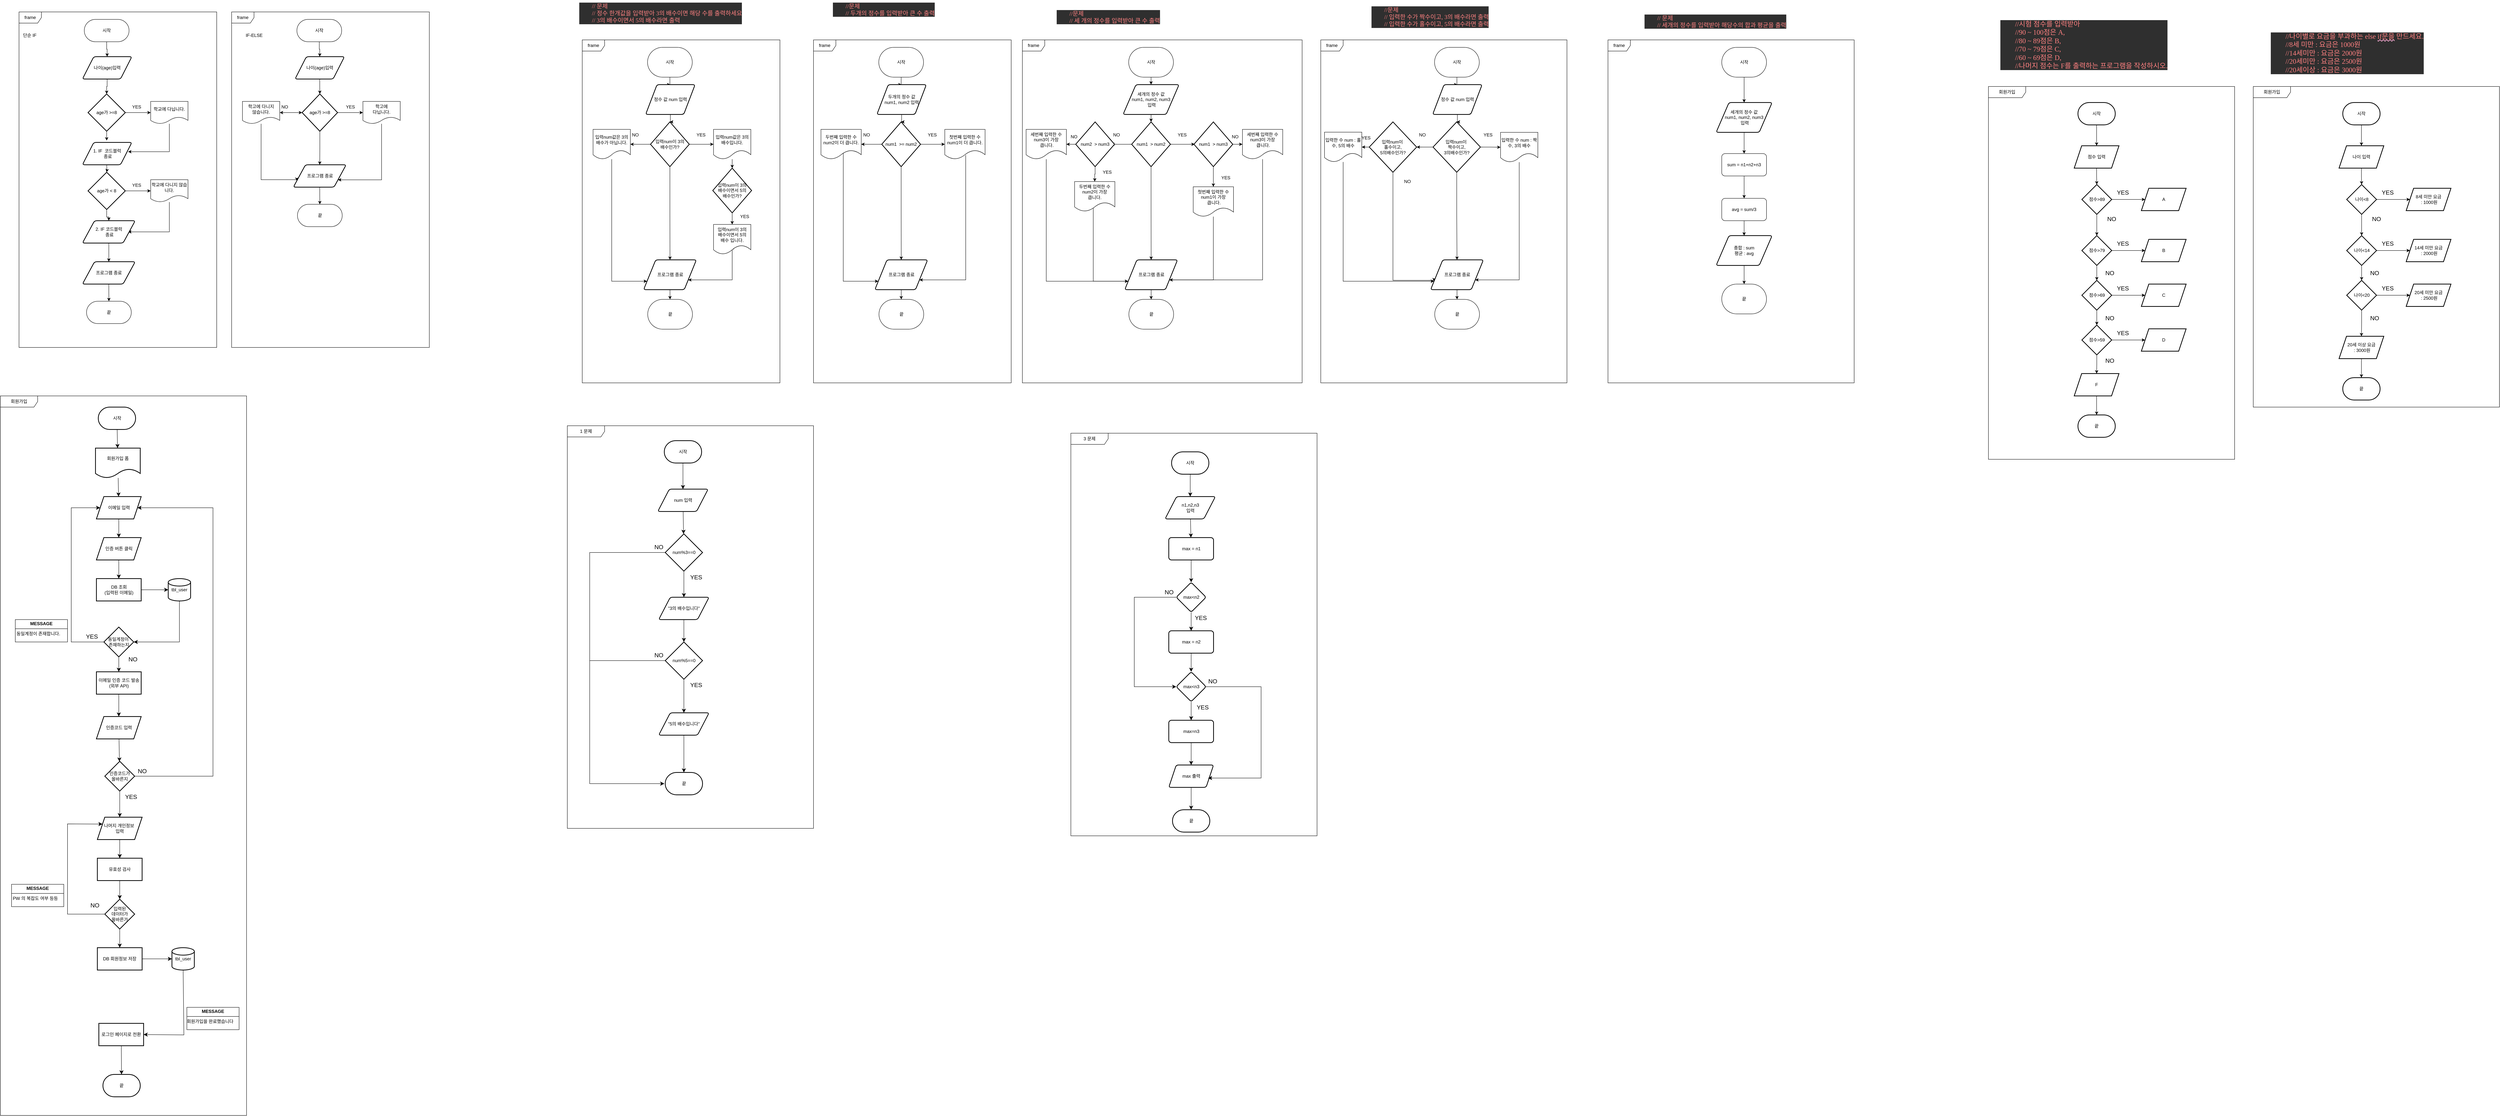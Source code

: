 <mxfile version="24.7.17">
  <diagram name="페이지-1" id="bL1nmZd2nlfhnYmSMXlE">
    <mxGraphModel dx="1789" dy="1518" grid="1" gridSize="10" guides="1" tooltips="1" connect="1" arrows="1" fold="1" page="1" pageScale="1" pageWidth="827" pageHeight="1169" math="0" shadow="0">
      <root>
        <mxCell id="0" />
        <mxCell id="1" parent="0" />
        <mxCell id="hsLVqGyKf4GTfWMnWfSy-16" value="" style="edgeStyle=orthogonalEdgeStyle;rounded=0;orthogonalLoop=1;jettySize=auto;html=1;" edge="1" parent="1" source="hsLVqGyKf4GTfWMnWfSy-3" target="hsLVqGyKf4GTfWMnWfSy-7">
          <mxGeometry relative="1" as="geometry" />
        </mxCell>
        <mxCell id="hsLVqGyKf4GTfWMnWfSy-3" value="시작" style="rounded=1;whiteSpace=wrap;html=1;arcSize=50;" vertex="1" parent="1">
          <mxGeometry x="185" y="70" width="120" height="60" as="geometry" />
        </mxCell>
        <mxCell id="hsLVqGyKf4GTfWMnWfSy-4" value="끝" style="rounded=1;whiteSpace=wrap;html=1;arcSize=50;" vertex="1" parent="1">
          <mxGeometry x="191" y="826" width="120" height="60" as="geometry" />
        </mxCell>
        <mxCell id="hsLVqGyKf4GTfWMnWfSy-5" value="frame" style="shape=umlFrame;whiteSpace=wrap;html=1;pointerEvents=0;" vertex="1" parent="1">
          <mxGeometry x="10" y="50" width="530" height="900" as="geometry" />
        </mxCell>
        <mxCell id="hsLVqGyKf4GTfWMnWfSy-17" value="" style="edgeStyle=orthogonalEdgeStyle;rounded=0;orthogonalLoop=1;jettySize=auto;html=1;" edge="1" parent="1" source="hsLVqGyKf4GTfWMnWfSy-7" target="hsLVqGyKf4GTfWMnWfSy-8">
          <mxGeometry relative="1" as="geometry" />
        </mxCell>
        <mxCell id="hsLVqGyKf4GTfWMnWfSy-7" value="나이(age)입력" style="shape=parallelogram;html=1;strokeWidth=2;perimeter=parallelogramPerimeter;whiteSpace=wrap;rounded=1;arcSize=12;size=0.23;" vertex="1" parent="1">
          <mxGeometry x="180" y="170" width="132.5" height="60" as="geometry" />
        </mxCell>
        <mxCell id="hsLVqGyKf4GTfWMnWfSy-15" value="" style="edgeStyle=orthogonalEdgeStyle;rounded=0;orthogonalLoop=1;jettySize=auto;html=1;" edge="1" parent="1" source="hsLVqGyKf4GTfWMnWfSy-8" target="hsLVqGyKf4GTfWMnWfSy-10">
          <mxGeometry relative="1" as="geometry" />
        </mxCell>
        <mxCell id="hsLVqGyKf4GTfWMnWfSy-18" value="" style="edgeStyle=orthogonalEdgeStyle;rounded=0;orthogonalLoop=1;jettySize=auto;html=1;" edge="1" parent="1" source="hsLVqGyKf4GTfWMnWfSy-8">
          <mxGeometry relative="1" as="geometry">
            <mxPoint x="245.059" y="395" as="targetPoint" />
          </mxGeometry>
        </mxCell>
        <mxCell id="hsLVqGyKf4GTfWMnWfSy-8" value="age가 &amp;gt;=8" style="strokeWidth=2;html=1;shape=mxgraph.flowchart.decision;whiteSpace=wrap;" vertex="1" parent="1">
          <mxGeometry x="195" y="270" width="100" height="100" as="geometry" />
        </mxCell>
        <mxCell id="hsLVqGyKf4GTfWMnWfSy-21" style="edgeStyle=orthogonalEdgeStyle;rounded=0;orthogonalLoop=1;jettySize=auto;html=1;entryX=1;entryY=0.5;entryDx=0;entryDy=0;" edge="1" parent="1" source="hsLVqGyKf4GTfWMnWfSy-10">
          <mxGeometry relative="1" as="geometry">
            <mxPoint x="302.5" y="425" as="targetPoint" />
            <Array as="points">
              <mxPoint x="413" y="425" />
            </Array>
          </mxGeometry>
        </mxCell>
        <mxCell id="hsLVqGyKf4GTfWMnWfSy-10" value="학교에 다닙니다." style="shape=document;whiteSpace=wrap;html=1;boundedLbl=1;" vertex="1" parent="1">
          <mxGeometry x="363" y="290" width="100" height="60" as="geometry" />
        </mxCell>
        <mxCell id="hsLVqGyKf4GTfWMnWfSy-19" value="" style="edgeStyle=orthogonalEdgeStyle;rounded=0;orthogonalLoop=1;jettySize=auto;html=1;" edge="1" parent="1" target="hsLVqGyKf4GTfWMnWfSy-12">
          <mxGeometry relative="1" as="geometry">
            <mxPoint x="245.059" y="455" as="sourcePoint" />
          </mxGeometry>
        </mxCell>
        <mxCell id="hsLVqGyKf4GTfWMnWfSy-20" value="" style="edgeStyle=orthogonalEdgeStyle;rounded=0;orthogonalLoop=1;jettySize=auto;html=1;" edge="1" parent="1" source="hsLVqGyKf4GTfWMnWfSy-12" target="hsLVqGyKf4GTfWMnWfSy-13">
          <mxGeometry relative="1" as="geometry" />
        </mxCell>
        <mxCell id="hsLVqGyKf4GTfWMnWfSy-26" value="" style="edgeStyle=orthogonalEdgeStyle;rounded=0;orthogonalLoop=1;jettySize=auto;html=1;" edge="1" parent="1" source="hsLVqGyKf4GTfWMnWfSy-12" target="hsLVqGyKf4GTfWMnWfSy-24">
          <mxGeometry relative="1" as="geometry" />
        </mxCell>
        <mxCell id="hsLVqGyKf4GTfWMnWfSy-12" value="age가 &amp;lt; 8" style="strokeWidth=2;html=1;shape=mxgraph.flowchart.decision;whiteSpace=wrap;" vertex="1" parent="1">
          <mxGeometry x="195" y="480" width="100" height="100" as="geometry" />
        </mxCell>
        <mxCell id="hsLVqGyKf4GTfWMnWfSy-22" style="edgeStyle=orthogonalEdgeStyle;rounded=0;orthogonalLoop=1;jettySize=auto;html=1;entryX=1;entryY=0.5;entryDx=0;entryDy=0;" edge="1" parent="1" source="hsLVqGyKf4GTfWMnWfSy-13">
          <mxGeometry relative="1" as="geometry">
            <mxPoint x="302.5" y="640" as="targetPoint" />
            <Array as="points">
              <mxPoint x="413" y="640" />
            </Array>
          </mxGeometry>
        </mxCell>
        <mxCell id="hsLVqGyKf4GTfWMnWfSy-13" value="학교에 다니지 않습니다." style="shape=document;whiteSpace=wrap;html=1;boundedLbl=1;" vertex="1" parent="1">
          <mxGeometry x="363" y="500" width="100" height="60" as="geometry" />
        </mxCell>
        <mxCell id="hsLVqGyKf4GTfWMnWfSy-28" value="" style="edgeStyle=orthogonalEdgeStyle;rounded=0;orthogonalLoop=1;jettySize=auto;html=1;" edge="1" parent="1" source="hsLVqGyKf4GTfWMnWfSy-23" target="hsLVqGyKf4GTfWMnWfSy-4">
          <mxGeometry relative="1" as="geometry" />
        </mxCell>
        <mxCell id="hsLVqGyKf4GTfWMnWfSy-23" value="프로그램 종료" style="shape=parallelogram;html=1;strokeWidth=2;perimeter=parallelogramPerimeter;whiteSpace=wrap;rounded=1;arcSize=12;size=0.23;" vertex="1" parent="1">
          <mxGeometry x="180" y="720" width="141.5" height="60" as="geometry" />
        </mxCell>
        <mxCell id="hsLVqGyKf4GTfWMnWfSy-27" value="" style="edgeStyle=orthogonalEdgeStyle;rounded=0;orthogonalLoop=1;jettySize=auto;html=1;" edge="1" parent="1" source="hsLVqGyKf4GTfWMnWfSy-24" target="hsLVqGyKf4GTfWMnWfSy-23">
          <mxGeometry relative="1" as="geometry" />
        </mxCell>
        <mxCell id="hsLVqGyKf4GTfWMnWfSy-24" value="2. IF 코드블럭&lt;br&gt;&amp;nbsp;종료" style="shape=parallelogram;html=1;strokeWidth=2;perimeter=parallelogramPerimeter;whiteSpace=wrap;rounded=1;arcSize=12;size=0.23;" vertex="1" parent="1">
          <mxGeometry x="180" y="610" width="141.5" height="60" as="geometry" />
        </mxCell>
        <mxCell id="hsLVqGyKf4GTfWMnWfSy-25" value="1. IF&amp;nbsp; 코드블럭&lt;br&gt;&amp;nbsp;종료" style="shape=parallelogram;html=1;strokeWidth=2;perimeter=parallelogramPerimeter;whiteSpace=wrap;rounded=1;arcSize=12;size=0.23;" vertex="1" parent="1">
          <mxGeometry x="180" y="400" width="132.5" height="60" as="geometry" />
        </mxCell>
        <mxCell id="hsLVqGyKf4GTfWMnWfSy-29" value="" style="edgeStyle=orthogonalEdgeStyle;rounded=0;orthogonalLoop=1;jettySize=auto;html=1;" edge="1" source="hsLVqGyKf4GTfWMnWfSy-30" target="hsLVqGyKf4GTfWMnWfSy-34" parent="1">
          <mxGeometry relative="1" as="geometry" />
        </mxCell>
        <mxCell id="hsLVqGyKf4GTfWMnWfSy-30" value="시작" style="rounded=1;whiteSpace=wrap;html=1;arcSize=50;" vertex="1" parent="1">
          <mxGeometry x="755" y="70" width="120" height="60" as="geometry" />
        </mxCell>
        <mxCell id="hsLVqGyKf4GTfWMnWfSy-31" value="끝" style="rounded=1;whiteSpace=wrap;html=1;arcSize=50;" vertex="1" parent="1">
          <mxGeometry x="756.5" y="566" width="120" height="60" as="geometry" />
        </mxCell>
        <mxCell id="hsLVqGyKf4GTfWMnWfSy-32" value="frame" style="shape=umlFrame;whiteSpace=wrap;html=1;pointerEvents=0;" vertex="1" parent="1">
          <mxGeometry x="580" y="50" width="530" height="900" as="geometry" />
        </mxCell>
        <mxCell id="hsLVqGyKf4GTfWMnWfSy-33" value="" style="edgeStyle=orthogonalEdgeStyle;rounded=0;orthogonalLoop=1;jettySize=auto;html=1;" edge="1" source="hsLVqGyKf4GTfWMnWfSy-34" target="hsLVqGyKf4GTfWMnWfSy-37" parent="1">
          <mxGeometry relative="1" as="geometry" />
        </mxCell>
        <mxCell id="hsLVqGyKf4GTfWMnWfSy-34" value="나이(age)입력" style="shape=parallelogram;html=1;strokeWidth=2;perimeter=parallelogramPerimeter;whiteSpace=wrap;rounded=1;arcSize=12;size=0.23;" vertex="1" parent="1">
          <mxGeometry x="750" y="170" width="132.5" height="60" as="geometry" />
        </mxCell>
        <mxCell id="hsLVqGyKf4GTfWMnWfSy-35" value="" style="edgeStyle=orthogonalEdgeStyle;rounded=0;orthogonalLoop=1;jettySize=auto;html=1;" edge="1" source="hsLVqGyKf4GTfWMnWfSy-37" target="hsLVqGyKf4GTfWMnWfSy-39" parent="1">
          <mxGeometry relative="1" as="geometry" />
        </mxCell>
        <mxCell id="hsLVqGyKf4GTfWMnWfSy-36" value="" style="edgeStyle=orthogonalEdgeStyle;rounded=0;orthogonalLoop=1;jettySize=auto;html=1;entryX=0.5;entryY=0;entryDx=0;entryDy=0;" edge="1" source="hsLVqGyKf4GTfWMnWfSy-37" parent="1" target="hsLVqGyKf4GTfWMnWfSy-47">
          <mxGeometry relative="1" as="geometry">
            <mxPoint x="814.059" y="395" as="targetPoint" />
          </mxGeometry>
        </mxCell>
        <mxCell id="hsLVqGyKf4GTfWMnWfSy-55" value="" style="edgeStyle=orthogonalEdgeStyle;rounded=0;orthogonalLoop=1;jettySize=auto;html=1;" edge="1" parent="1" source="hsLVqGyKf4GTfWMnWfSy-37" target="hsLVqGyKf4GTfWMnWfSy-54">
          <mxGeometry relative="1" as="geometry" />
        </mxCell>
        <mxCell id="hsLVqGyKf4GTfWMnWfSy-37" value="age가 &amp;gt;=8" style="strokeWidth=2;html=1;shape=mxgraph.flowchart.decision;whiteSpace=wrap;" vertex="1" parent="1">
          <mxGeometry x="769" y="270" width="95" height="100" as="geometry" />
        </mxCell>
        <mxCell id="hsLVqGyKf4GTfWMnWfSy-56" style="edgeStyle=orthogonalEdgeStyle;rounded=0;orthogonalLoop=1;jettySize=auto;html=1;entryX=1;entryY=0.75;entryDx=0;entryDy=0;" edge="1" parent="1" source="hsLVqGyKf4GTfWMnWfSy-39" target="hsLVqGyKf4GTfWMnWfSy-47">
          <mxGeometry relative="1" as="geometry">
            <Array as="points">
              <mxPoint x="982" y="500" />
            </Array>
          </mxGeometry>
        </mxCell>
        <mxCell id="hsLVqGyKf4GTfWMnWfSy-39" value="학고에&lt;br&gt;다닙니다." style="shape=document;whiteSpace=wrap;html=1;boundedLbl=1;" vertex="1" parent="1">
          <mxGeometry x="932" y="290" width="100" height="60" as="geometry" />
        </mxCell>
        <mxCell id="hsLVqGyKf4GTfWMnWfSy-46" value="" style="edgeStyle=orthogonalEdgeStyle;rounded=0;orthogonalLoop=1;jettySize=auto;html=1;" edge="1" source="hsLVqGyKf4GTfWMnWfSy-47" target="hsLVqGyKf4GTfWMnWfSy-31" parent="1">
          <mxGeometry relative="1" as="geometry" />
        </mxCell>
        <mxCell id="hsLVqGyKf4GTfWMnWfSy-47" value="프로그램 종료" style="shape=parallelogram;html=1;strokeWidth=2;perimeter=parallelogramPerimeter;whiteSpace=wrap;rounded=1;arcSize=12;size=0.23;" vertex="1" parent="1">
          <mxGeometry x="745.5" y="460" width="141.5" height="60" as="geometry" />
        </mxCell>
        <mxCell id="hsLVqGyKf4GTfWMnWfSy-51" value="NO" style="text;html=1;align=center;verticalAlign=middle;resizable=0;points=[];autosize=1;strokeColor=none;fillColor=none;" vertex="1" parent="1">
          <mxGeometry x="702" y="290" width="40" height="30" as="geometry" />
        </mxCell>
        <mxCell id="hsLVqGyKf4GTfWMnWfSy-52" value="YES" style="text;html=1;align=center;verticalAlign=middle;resizable=0;points=[];autosize=1;strokeColor=none;fillColor=none;" vertex="1" parent="1">
          <mxGeometry x="872.5" y="290" width="50" height="30" as="geometry" />
        </mxCell>
        <mxCell id="hsLVqGyKf4GTfWMnWfSy-57" style="edgeStyle=orthogonalEdgeStyle;rounded=0;orthogonalLoop=1;jettySize=auto;html=1;entryX=0;entryY=0.75;entryDx=0;entryDy=0;" edge="1" parent="1" source="hsLVqGyKf4GTfWMnWfSy-54" target="hsLVqGyKf4GTfWMnWfSy-47">
          <mxGeometry relative="1" as="geometry">
            <Array as="points">
              <mxPoint x="659" y="500" />
              <mxPoint x="755" y="500" />
            </Array>
          </mxGeometry>
        </mxCell>
        <mxCell id="hsLVqGyKf4GTfWMnWfSy-60" value="" style="edgeStyle=orthogonalEdgeStyle;rounded=0;orthogonalLoop=1;jettySize=auto;html=1;" edge="1" parent="1" source="hsLVqGyKf4GTfWMnWfSy-54" target="hsLVqGyKf4GTfWMnWfSy-37">
          <mxGeometry relative="1" as="geometry" />
        </mxCell>
        <mxCell id="hsLVqGyKf4GTfWMnWfSy-54" value="학고에 다니지&lt;div&gt;않습니다.&lt;/div&gt;" style="shape=document;whiteSpace=wrap;html=1;boundedLbl=1;" vertex="1" parent="1">
          <mxGeometry x="609" y="290" width="100" height="60" as="geometry" />
        </mxCell>
        <mxCell id="hsLVqGyKf4GTfWMnWfSy-58" value="YES" style="text;html=1;align=center;verticalAlign=middle;resizable=0;points=[];autosize=1;strokeColor=none;fillColor=none;" vertex="1" parent="1">
          <mxGeometry x="300" y="290" width="50" height="30" as="geometry" />
        </mxCell>
        <mxCell id="hsLVqGyKf4GTfWMnWfSy-59" value="YES" style="text;html=1;align=center;verticalAlign=middle;resizable=0;points=[];autosize=1;strokeColor=none;fillColor=none;" vertex="1" parent="1">
          <mxGeometry x="300" y="500" width="50" height="30" as="geometry" />
        </mxCell>
        <mxCell id="hsLVqGyKf4GTfWMnWfSy-62" value="단순 IF&amp;nbsp;" style="text;html=1;align=center;verticalAlign=middle;resizable=0;points=[];autosize=1;strokeColor=none;fillColor=none;" vertex="1" parent="1">
          <mxGeometry x="10" y="98" width="60" height="30" as="geometry" />
        </mxCell>
        <mxCell id="hsLVqGyKf4GTfWMnWfSy-63" value="IF-ELSE" style="text;html=1;align=center;verticalAlign=middle;resizable=0;points=[];autosize=1;strokeColor=none;fillColor=none;" vertex="1" parent="1">
          <mxGeometry x="605" y="98" width="70" height="30" as="geometry" />
        </mxCell>
        <mxCell id="hsLVqGyKf4GTfWMnWfSy-89" value="" style="edgeStyle=orthogonalEdgeStyle;rounded=0;orthogonalLoop=1;jettySize=auto;html=1;" edge="1" source="hsLVqGyKf4GTfWMnWfSy-90" target="hsLVqGyKf4GTfWMnWfSy-94" parent="1">
          <mxGeometry relative="1" as="geometry" />
        </mxCell>
        <mxCell id="hsLVqGyKf4GTfWMnWfSy-90" value="시작" style="rounded=1;whiteSpace=wrap;html=1;arcSize=50;" vertex="1" parent="1">
          <mxGeometry x="1695" y="145" width="120" height="80" as="geometry" />
        </mxCell>
        <mxCell id="hsLVqGyKf4GTfWMnWfSy-91" value="끝" style="rounded=1;whiteSpace=wrap;html=1;arcSize=50;" vertex="1" parent="1">
          <mxGeometry x="1695.5" y="821" width="120" height="80" as="geometry" />
        </mxCell>
        <mxCell id="hsLVqGyKf4GTfWMnWfSy-92" value="frame" style="shape=umlFrame;whiteSpace=wrap;html=1;pointerEvents=0;" vertex="1" parent="1">
          <mxGeometry x="1520" y="125" width="530" height="920" as="geometry" />
        </mxCell>
        <mxCell id="hsLVqGyKf4GTfWMnWfSy-93" value="" style="edgeStyle=orthogonalEdgeStyle;rounded=0;orthogonalLoop=1;jettySize=auto;html=1;" edge="1" source="hsLVqGyKf4GTfWMnWfSy-94" target="hsLVqGyKf4GTfWMnWfSy-98" parent="1">
          <mxGeometry relative="1" as="geometry" />
        </mxCell>
        <mxCell id="hsLVqGyKf4GTfWMnWfSy-94" value="정수 값 num 입력" style="shape=parallelogram;html=1;strokeWidth=2;perimeter=parallelogramPerimeter;whiteSpace=wrap;rounded=1;arcSize=12;size=0.23;" vertex="1" parent="1">
          <mxGeometry x="1690" y="245" width="132.5" height="80" as="geometry" />
        </mxCell>
        <mxCell id="hsLVqGyKf4GTfWMnWfSy-95" value="" style="edgeStyle=orthogonalEdgeStyle;rounded=0;orthogonalLoop=1;jettySize=auto;html=1;" edge="1" source="hsLVqGyKf4GTfWMnWfSy-98" target="hsLVqGyKf4GTfWMnWfSy-100" parent="1">
          <mxGeometry relative="1" as="geometry" />
        </mxCell>
        <mxCell id="hsLVqGyKf4GTfWMnWfSy-96" value="" style="edgeStyle=orthogonalEdgeStyle;rounded=0;orthogonalLoop=1;jettySize=auto;html=1;entryX=0.5;entryY=0;entryDx=0;entryDy=0;" edge="1" source="hsLVqGyKf4GTfWMnWfSy-98" target="hsLVqGyKf4GTfWMnWfSy-102" parent="1">
          <mxGeometry relative="1" as="geometry">
            <mxPoint x="1754.059" y="470" as="targetPoint" />
          </mxGeometry>
        </mxCell>
        <mxCell id="hsLVqGyKf4GTfWMnWfSy-97" value="" style="edgeStyle=orthogonalEdgeStyle;rounded=0;orthogonalLoop=1;jettySize=auto;html=1;" edge="1" source="hsLVqGyKf4GTfWMnWfSy-98" target="hsLVqGyKf4GTfWMnWfSy-107" parent="1">
          <mxGeometry relative="1" as="geometry" />
        </mxCell>
        <mxCell id="hsLVqGyKf4GTfWMnWfSy-98" value="입력num이 3의&lt;br&gt;배수인가?" style="strokeWidth=2;html=1;shape=mxgraph.flowchart.decision;whiteSpace=wrap;" vertex="1" parent="1">
          <mxGeometry x="1703" y="345" width="104" height="120" as="geometry" />
        </mxCell>
        <mxCell id="hsLVqGyKf4GTfWMnWfSy-99" style="edgeStyle=orthogonalEdgeStyle;rounded=0;orthogonalLoop=1;jettySize=auto;html=1;entryX=1;entryY=0.75;entryDx=0;entryDy=0;exitX=0.536;exitY=0.838;exitDx=0;exitDy=0;exitPerimeter=0;" edge="1" source="hsLVqGyKf4GTfWMnWfSy-111" target="hsLVqGyKf4GTfWMnWfSy-102" parent="1">
          <mxGeometry relative="1" as="geometry">
            <mxPoint x="1922" y="670" as="sourcePoint" />
            <Array as="points">
              <mxPoint x="1922" y="677" />
              <mxPoint x="1922" y="769" />
            </Array>
          </mxGeometry>
        </mxCell>
        <mxCell id="hsLVqGyKf4GTfWMnWfSy-112" value="" style="edgeStyle=orthogonalEdgeStyle;rounded=0;orthogonalLoop=1;jettySize=auto;html=1;" edge="1" parent="1" source="hsLVqGyKf4GTfWMnWfSy-100" target="hsLVqGyKf4GTfWMnWfSy-110">
          <mxGeometry relative="1" as="geometry" />
        </mxCell>
        <mxCell id="hsLVqGyKf4GTfWMnWfSy-100" value="입력num값은 3의&lt;br&gt;배수입니다." style="shape=document;whiteSpace=wrap;html=1;boundedLbl=1;" vertex="1" parent="1">
          <mxGeometry x="1872" y="365" width="100" height="80" as="geometry" />
        </mxCell>
        <mxCell id="hsLVqGyKf4GTfWMnWfSy-101" value="" style="edgeStyle=orthogonalEdgeStyle;rounded=0;orthogonalLoop=1;jettySize=auto;html=1;" edge="1" source="hsLVqGyKf4GTfWMnWfSy-102" target="hsLVqGyKf4GTfWMnWfSy-91" parent="1">
          <mxGeometry relative="1" as="geometry" />
        </mxCell>
        <mxCell id="hsLVqGyKf4GTfWMnWfSy-102" value="프로그램 종료" style="shape=parallelogram;html=1;strokeWidth=2;perimeter=parallelogramPerimeter;whiteSpace=wrap;rounded=1;arcSize=12;size=0.23;" vertex="1" parent="1">
          <mxGeometry x="1684.5" y="715" width="141.5" height="80" as="geometry" />
        </mxCell>
        <mxCell id="hsLVqGyKf4GTfWMnWfSy-103" value="NO" style="text;html=1;align=center;verticalAlign=middle;resizable=0;points=[];autosize=1;strokeColor=none;fillColor=none;" vertex="1" parent="1">
          <mxGeometry x="1642" y="365" width="40" height="30" as="geometry" />
        </mxCell>
        <mxCell id="hsLVqGyKf4GTfWMnWfSy-104" value="YES" style="text;html=1;align=center;verticalAlign=middle;resizable=0;points=[];autosize=1;strokeColor=none;fillColor=none;" vertex="1" parent="1">
          <mxGeometry x="1812.5" y="365" width="50" height="30" as="geometry" />
        </mxCell>
        <mxCell id="hsLVqGyKf4GTfWMnWfSy-105" style="edgeStyle=orthogonalEdgeStyle;rounded=0;orthogonalLoop=1;jettySize=auto;html=1;entryX=0;entryY=0.75;entryDx=0;entryDy=0;" edge="1" source="hsLVqGyKf4GTfWMnWfSy-107" target="hsLVqGyKf4GTfWMnWfSy-102" parent="1">
          <mxGeometry relative="1" as="geometry">
            <Array as="points">
              <mxPoint x="1599" y="772" />
            </Array>
          </mxGeometry>
        </mxCell>
        <mxCell id="hsLVqGyKf4GTfWMnWfSy-107" value="입력num값은 3의&lt;br&gt;배수가 아닙니다." style="shape=document;whiteSpace=wrap;html=1;boundedLbl=1;" vertex="1" parent="1">
          <mxGeometry x="1549" y="365" width="100" height="80" as="geometry" />
        </mxCell>
        <mxCell id="hsLVqGyKf4GTfWMnWfSy-113" value="" style="edgeStyle=orthogonalEdgeStyle;rounded=0;orthogonalLoop=1;jettySize=auto;html=1;" edge="1" parent="1" source="hsLVqGyKf4GTfWMnWfSy-110" target="hsLVqGyKf4GTfWMnWfSy-111">
          <mxGeometry relative="1" as="geometry" />
        </mxCell>
        <mxCell id="hsLVqGyKf4GTfWMnWfSy-110" value="입력num이 3의&lt;br&gt;배수이면서 5의&lt;div&gt;배수인가?&lt;/div&gt;" style="strokeWidth=2;html=1;shape=mxgraph.flowchart.decision;whiteSpace=wrap;" vertex="1" parent="1">
          <mxGeometry x="1870" y="469" width="104" height="120" as="geometry" />
        </mxCell>
        <mxCell id="hsLVqGyKf4GTfWMnWfSy-111" value="입력num이 3의&lt;br&gt;배수이면서 5의&lt;br&gt;배수 입니다." style="shape=document;whiteSpace=wrap;html=1;boundedLbl=1;" vertex="1" parent="1">
          <mxGeometry x="1872" y="620" width="100" height="80" as="geometry" />
        </mxCell>
        <mxCell id="hsLVqGyKf4GTfWMnWfSy-114" value="YES" style="text;html=1;align=center;verticalAlign=middle;resizable=0;points=[];autosize=1;strokeColor=none;fillColor=none;" vertex="1" parent="1">
          <mxGeometry x="1930" y="584" width="50" height="30" as="geometry" />
        </mxCell>
        <mxCell id="hsLVqGyKf4GTfWMnWfSy-117" value="&lt;div style=&quot;background-color:#2f2f2f;padding:0px 0px 0px 2px;&quot;&gt;&lt;div style=&quot;color:#cccccc;background-color:#2f2f2f;font-family:&amp;quot;Consolas&amp;quot;;font-size:12pt;white-space:pre;&quot;&gt;&lt;p style=&quot;margin:0;&quot;&gt;&lt;span style=&quot;color:#d9e8f7;&quot;&gt;&lt;span style=&quot;white-space: pre;&quot;&gt;&amp;nbsp;&amp;nbsp;&amp;nbsp;&amp;nbsp;&lt;/span&gt;&lt;span style=&quot;white-space: pre;&quot;&gt;&amp;nbsp;&amp;nbsp;&amp;nbsp;&amp;nbsp;&lt;/span&gt;&lt;/span&gt;&lt;span style=&quot;color:#ff8080;&quot;&gt;// 문제&lt;/span&gt;&lt;/p&gt;&lt;p style=&quot;margin:0;&quot;&gt;&lt;span style=&quot;color:#d9e8f7;&quot;&gt;&lt;span style=&quot;white-space: pre;&quot;&gt;&amp;nbsp;&amp;nbsp;&amp;nbsp;&amp;nbsp;&lt;/span&gt;&lt;span style=&quot;white-space: pre;&quot;&gt;&amp;nbsp;&amp;nbsp;&amp;nbsp;&amp;nbsp;&lt;/span&gt;&lt;/span&gt;&lt;span style=&quot;color:#ff8080;&quot;&gt;// 정수 한개값을 입력받아 3의 배수이면 해당 수를 출력하세요&lt;/span&gt;&lt;/p&gt;&lt;p style=&quot;margin:0;&quot;&gt;&lt;span style=&quot;color:#d9e8f7;&quot;&gt;&lt;span style=&quot;white-space: pre;&quot;&gt;&amp;nbsp;&amp;nbsp;&amp;nbsp;&amp;nbsp;&lt;/span&gt;&lt;span style=&quot;white-space: pre;&quot;&gt;&amp;nbsp;&amp;nbsp;&amp;nbsp;&amp;nbsp;&lt;/span&gt;&lt;/span&gt;&lt;span style=&quot;color:#ff8080;&quot;&gt;// 3의 배수이면서 5의 배수라면 출력&lt;/span&gt;&lt;/p&gt;&lt;/div&gt;&lt;/div&gt;" style="text;whiteSpace=wrap;html=1;" vertex="1" parent="1">
          <mxGeometry x="1510" y="18" width="560" height="80" as="geometry" />
        </mxCell>
        <mxCell id="hsLVqGyKf4GTfWMnWfSy-118" value="&lt;div style=&quot;background-color:#2f2f2f;padding:0px 0px 0px 2px;&quot;&gt;&lt;div style=&quot;color:#cccccc;background-color:#2f2f2f;font-family:&amp;quot;Consolas&amp;quot;;font-size:12pt;white-space:pre;&quot;&gt;&lt;p style=&quot;margin:0;&quot;&gt;&lt;span style=&quot;color:#d9e8f7;&quot;&gt;&lt;span style=&quot;white-space: pre;&quot;&gt;&amp;nbsp;&amp;nbsp;&amp;nbsp;&amp;nbsp;&lt;/span&gt;&lt;span style=&quot;white-space: pre;&quot;&gt;&amp;nbsp;&amp;nbsp;&amp;nbsp;&amp;nbsp;&lt;/span&gt;&lt;/span&gt;&lt;span style=&quot;color:#ff8080;&quot;&gt;//문제&lt;/span&gt;&lt;/p&gt;&lt;p style=&quot;margin:0;&quot;&gt;&lt;span style=&quot;color:#d9e8f7;&quot;&gt;&lt;span style=&quot;white-space: pre;&quot;&gt;&amp;nbsp;&amp;nbsp;&amp;nbsp;&amp;nbsp;&lt;/span&gt;&lt;span style=&quot;white-space: pre;&quot;&gt;&amp;nbsp;&amp;nbsp;&amp;nbsp;&amp;nbsp;&lt;/span&gt;&lt;/span&gt;&lt;span style=&quot;color:#ff8080;&quot;&gt;// 두개의 정수를 입력받아 큰 수 출력&lt;/span&gt;&lt;/p&gt;&lt;/div&gt;&lt;/div&gt;" style="text;whiteSpace=wrap;html=1;" vertex="1" parent="1">
          <mxGeometry x="2190" y="18" width="400" height="60" as="geometry" />
        </mxCell>
        <mxCell id="hsLVqGyKf4GTfWMnWfSy-119" value="" style="edgeStyle=orthogonalEdgeStyle;rounded=0;orthogonalLoop=1;jettySize=auto;html=1;" edge="1" source="hsLVqGyKf4GTfWMnWfSy-120" target="hsLVqGyKf4GTfWMnWfSy-124" parent="1">
          <mxGeometry relative="1" as="geometry" />
        </mxCell>
        <mxCell id="hsLVqGyKf4GTfWMnWfSy-120" value="시작" style="rounded=1;whiteSpace=wrap;html=1;arcSize=50;" vertex="1" parent="1">
          <mxGeometry x="2315" y="145" width="120" height="80" as="geometry" />
        </mxCell>
        <mxCell id="hsLVqGyKf4GTfWMnWfSy-121" value="끝" style="rounded=1;whiteSpace=wrap;html=1;arcSize=50;" vertex="1" parent="1">
          <mxGeometry x="2315.5" y="821" width="120" height="80" as="geometry" />
        </mxCell>
        <mxCell id="hsLVqGyKf4GTfWMnWfSy-122" value="frame" style="shape=umlFrame;whiteSpace=wrap;html=1;pointerEvents=0;" vertex="1" parent="1">
          <mxGeometry x="2140" y="125" width="530" height="920" as="geometry" />
        </mxCell>
        <mxCell id="hsLVqGyKf4GTfWMnWfSy-123" value="" style="edgeStyle=orthogonalEdgeStyle;rounded=0;orthogonalLoop=1;jettySize=auto;html=1;" edge="1" source="hsLVqGyKf4GTfWMnWfSy-124" target="hsLVqGyKf4GTfWMnWfSy-128" parent="1">
          <mxGeometry relative="1" as="geometry" />
        </mxCell>
        <mxCell id="hsLVqGyKf4GTfWMnWfSy-124" value="두개의 정수 값&lt;div&gt;num1, num2 입력&lt;/div&gt;" style="shape=parallelogram;html=1;strokeWidth=2;perimeter=parallelogramPerimeter;whiteSpace=wrap;rounded=1;arcSize=12;size=0.23;" vertex="1" parent="1">
          <mxGeometry x="2310" y="245" width="132.5" height="80" as="geometry" />
        </mxCell>
        <mxCell id="hsLVqGyKf4GTfWMnWfSy-125" value="" style="edgeStyle=orthogonalEdgeStyle;rounded=0;orthogonalLoop=1;jettySize=auto;html=1;" edge="1" source="hsLVqGyKf4GTfWMnWfSy-128" target="hsLVqGyKf4GTfWMnWfSy-131" parent="1">
          <mxGeometry relative="1" as="geometry" />
        </mxCell>
        <mxCell id="hsLVqGyKf4GTfWMnWfSy-126" value="" style="edgeStyle=orthogonalEdgeStyle;rounded=0;orthogonalLoop=1;jettySize=auto;html=1;entryX=0.5;entryY=0;entryDx=0;entryDy=0;" edge="1" source="hsLVqGyKf4GTfWMnWfSy-128" target="hsLVqGyKf4GTfWMnWfSy-133" parent="1">
          <mxGeometry relative="1" as="geometry">
            <mxPoint x="2374.059" y="470" as="targetPoint" />
          </mxGeometry>
        </mxCell>
        <mxCell id="hsLVqGyKf4GTfWMnWfSy-127" value="" style="edgeStyle=orthogonalEdgeStyle;rounded=0;orthogonalLoop=1;jettySize=auto;html=1;entryX=1;entryY=0.5;entryDx=0;entryDy=0;" edge="1" source="hsLVqGyKf4GTfWMnWfSy-128" target="hsLVqGyKf4GTfWMnWfSy-143" parent="1">
          <mxGeometry relative="1" as="geometry">
            <mxPoint x="2290" y="400" as="targetPoint" />
          </mxGeometry>
        </mxCell>
        <mxCell id="hsLVqGyKf4GTfWMnWfSy-128" value="num1&amp;nbsp; &amp;gt;= num2" style="strokeWidth=2;html=1;shape=mxgraph.flowchart.decision;whiteSpace=wrap;" vertex="1" parent="1">
          <mxGeometry x="2323" y="345" width="104" height="120" as="geometry" />
        </mxCell>
        <mxCell id="hsLVqGyKf4GTfWMnWfSy-129" style="edgeStyle=orthogonalEdgeStyle;rounded=0;orthogonalLoop=1;jettySize=auto;html=1;entryX=1;entryY=0.75;entryDx=0;entryDy=0;exitX=0.519;exitY=0.863;exitDx=0;exitDy=0;exitPerimeter=0;" edge="1" source="hsLVqGyKf4GTfWMnWfSy-131" target="hsLVqGyKf4GTfWMnWfSy-133" parent="1">
          <mxGeometry relative="1" as="geometry">
            <mxPoint x="2545.6" y="687.04" as="sourcePoint" />
            <Array as="points">
              <mxPoint x="2548" y="769" />
            </Array>
          </mxGeometry>
        </mxCell>
        <mxCell id="hsLVqGyKf4GTfWMnWfSy-131" value="첫번째 입력한 수&lt;br&gt;num1이 더 큽니다." style="shape=document;whiteSpace=wrap;html=1;boundedLbl=1;" vertex="1" parent="1">
          <mxGeometry x="2492" y="365" width="108" height="80" as="geometry" />
        </mxCell>
        <mxCell id="hsLVqGyKf4GTfWMnWfSy-132" value="" style="edgeStyle=orthogonalEdgeStyle;rounded=0;orthogonalLoop=1;jettySize=auto;html=1;" edge="1" source="hsLVqGyKf4GTfWMnWfSy-133" target="hsLVqGyKf4GTfWMnWfSy-121" parent="1">
          <mxGeometry relative="1" as="geometry" />
        </mxCell>
        <mxCell id="hsLVqGyKf4GTfWMnWfSy-133" value="프로그램 종료" style="shape=parallelogram;html=1;strokeWidth=2;perimeter=parallelogramPerimeter;whiteSpace=wrap;rounded=1;arcSize=12;size=0.23;" vertex="1" parent="1">
          <mxGeometry x="2304.5" y="715" width="141.5" height="80" as="geometry" />
        </mxCell>
        <mxCell id="hsLVqGyKf4GTfWMnWfSy-134" value="NO" style="text;html=1;align=center;verticalAlign=middle;resizable=0;points=[];autosize=1;strokeColor=none;fillColor=none;" vertex="1" parent="1">
          <mxGeometry x="2262" y="365" width="40" height="30" as="geometry" />
        </mxCell>
        <mxCell id="hsLVqGyKf4GTfWMnWfSy-135" value="YES" style="text;html=1;align=center;verticalAlign=middle;resizable=0;points=[];autosize=1;strokeColor=none;fillColor=none;" vertex="1" parent="1">
          <mxGeometry x="2432.5" y="365" width="50" height="30" as="geometry" />
        </mxCell>
        <mxCell id="hsLVqGyKf4GTfWMnWfSy-136" style="edgeStyle=orthogonalEdgeStyle;rounded=0;orthogonalLoop=1;jettySize=auto;html=1;entryX=0;entryY=0.75;entryDx=0;entryDy=0;exitX=0.554;exitY=0.775;exitDx=0;exitDy=0;exitPerimeter=0;" edge="1" source="hsLVqGyKf4GTfWMnWfSy-143" target="hsLVqGyKf4GTfWMnWfSy-133" parent="1">
          <mxGeometry relative="1" as="geometry">
            <mxPoint x="2219.0" y="445" as="sourcePoint" />
            <Array as="points">
              <mxPoint x="2220" y="772" />
            </Array>
          </mxGeometry>
        </mxCell>
        <mxCell id="hsLVqGyKf4GTfWMnWfSy-143" value="두번째 입력한 수&lt;br&gt;num2이 더 큽니다." style="shape=document;whiteSpace=wrap;html=1;boundedLbl=1;" vertex="1" parent="1">
          <mxGeometry x="2160" y="365" width="108" height="80" as="geometry" />
        </mxCell>
        <mxCell id="hsLVqGyKf4GTfWMnWfSy-145" value="" style="edgeStyle=orthogonalEdgeStyle;rounded=0;orthogonalLoop=1;jettySize=auto;html=1;" edge="1" source="hsLVqGyKf4GTfWMnWfSy-146" target="hsLVqGyKf4GTfWMnWfSy-150" parent="1">
          <mxGeometry relative="1" as="geometry" />
        </mxCell>
        <mxCell id="hsLVqGyKf4GTfWMnWfSy-146" value="시작" style="rounded=1;whiteSpace=wrap;html=1;arcSize=50;" vertex="1" parent="1">
          <mxGeometry x="2985" y="145" width="120" height="80" as="geometry" />
        </mxCell>
        <mxCell id="hsLVqGyKf4GTfWMnWfSy-147" value="끝" style="rounded=1;whiteSpace=wrap;html=1;arcSize=50;" vertex="1" parent="1">
          <mxGeometry x="2985.5" y="821" width="120" height="80" as="geometry" />
        </mxCell>
        <mxCell id="hsLVqGyKf4GTfWMnWfSy-148" value="frame" style="shape=umlFrame;whiteSpace=wrap;html=1;pointerEvents=0;" vertex="1" parent="1">
          <mxGeometry x="2700" y="125" width="750" height="920" as="geometry" />
        </mxCell>
        <mxCell id="hsLVqGyKf4GTfWMnWfSy-149" value="" style="edgeStyle=orthogonalEdgeStyle;rounded=0;orthogonalLoop=1;jettySize=auto;html=1;" edge="1" source="hsLVqGyKf4GTfWMnWfSy-150" target="hsLVqGyKf4GTfWMnWfSy-154" parent="1">
          <mxGeometry relative="1" as="geometry" />
        </mxCell>
        <mxCell id="hsLVqGyKf4GTfWMnWfSy-150" value="세개의 정수 값&lt;div&gt;num1, num2, num3&lt;br&gt;&amp;nbsp;입력&lt;/div&gt;" style="shape=parallelogram;html=1;strokeWidth=2;perimeter=parallelogramPerimeter;whiteSpace=wrap;rounded=1;arcSize=12;size=0.23;" vertex="1" parent="1">
          <mxGeometry x="2970" y="245" width="150" height="80" as="geometry" />
        </mxCell>
        <mxCell id="hsLVqGyKf4GTfWMnWfSy-151" value="" style="edgeStyle=orthogonalEdgeStyle;rounded=0;orthogonalLoop=1;jettySize=auto;html=1;" edge="1" source="hsLVqGyKf4GTfWMnWfSy-154" parent="1">
          <mxGeometry relative="1" as="geometry">
            <mxPoint x="3162" y="405" as="targetPoint" />
          </mxGeometry>
        </mxCell>
        <mxCell id="hsLVqGyKf4GTfWMnWfSy-152" value="" style="edgeStyle=orthogonalEdgeStyle;rounded=0;orthogonalLoop=1;jettySize=auto;html=1;entryX=0.5;entryY=0;entryDx=0;entryDy=0;" edge="1" source="hsLVqGyKf4GTfWMnWfSy-154" target="hsLVqGyKf4GTfWMnWfSy-158" parent="1">
          <mxGeometry relative="1" as="geometry">
            <mxPoint x="3044.059" y="470" as="targetPoint" />
          </mxGeometry>
        </mxCell>
        <mxCell id="hsLVqGyKf4GTfWMnWfSy-153" value="" style="edgeStyle=orthogonalEdgeStyle;rounded=0;orthogonalLoop=1;jettySize=auto;html=1;entryX=1;entryY=0.5;entryDx=0;entryDy=0;" edge="1" source="hsLVqGyKf4GTfWMnWfSy-154" parent="1">
          <mxGeometry relative="1" as="geometry">
            <mxPoint x="2938.0" y="405.0" as="targetPoint" />
          </mxGeometry>
        </mxCell>
        <mxCell id="hsLVqGyKf4GTfWMnWfSy-154" value="num1&amp;nbsp; &amp;gt; num2" style="strokeWidth=2;html=1;shape=mxgraph.flowchart.decision;whiteSpace=wrap;" vertex="1" parent="1">
          <mxGeometry x="2993" y="345" width="104" height="120" as="geometry" />
        </mxCell>
        <mxCell id="hsLVqGyKf4GTfWMnWfSy-157" value="" style="edgeStyle=orthogonalEdgeStyle;rounded=0;orthogonalLoop=1;jettySize=auto;html=1;" edge="1" source="hsLVqGyKf4GTfWMnWfSy-158" target="hsLVqGyKf4GTfWMnWfSy-147" parent="1">
          <mxGeometry relative="1" as="geometry" />
        </mxCell>
        <mxCell id="hsLVqGyKf4GTfWMnWfSy-158" value="프로그램 종료" style="shape=parallelogram;html=1;strokeWidth=2;perimeter=parallelogramPerimeter;whiteSpace=wrap;rounded=1;arcSize=12;size=0.23;" vertex="1" parent="1">
          <mxGeometry x="2974.5" y="715" width="141.5" height="80" as="geometry" />
        </mxCell>
        <mxCell id="hsLVqGyKf4GTfWMnWfSy-159" value="NO" style="text;html=1;align=center;verticalAlign=middle;resizable=0;points=[];autosize=1;strokeColor=none;fillColor=none;" vertex="1" parent="1">
          <mxGeometry x="2932" y="365" width="40" height="30" as="geometry" />
        </mxCell>
        <mxCell id="hsLVqGyKf4GTfWMnWfSy-160" value="YES" style="text;html=1;align=center;verticalAlign=middle;resizable=0;points=[];autosize=1;strokeColor=none;fillColor=none;" vertex="1" parent="1">
          <mxGeometry x="3102.5" y="365" width="50" height="30" as="geometry" />
        </mxCell>
        <mxCell id="hsLVqGyKf4GTfWMnWfSy-161" style="edgeStyle=orthogonalEdgeStyle;rounded=0;orthogonalLoop=1;jettySize=auto;html=1;entryX=0;entryY=0.75;entryDx=0;entryDy=0;exitX=0.491;exitY=0.864;exitDx=0;exitDy=0;exitPerimeter=0;" edge="1" source="hsLVqGyKf4GTfWMnWfSy-174" target="hsLVqGyKf4GTfWMnWfSy-158" parent="1">
          <mxGeometry relative="1" as="geometry">
            <mxPoint x="2889.832" y="427.0" as="sourcePoint" />
            <Array as="points">
              <mxPoint x="2890" y="574" />
              <mxPoint x="2890" y="772" />
            </Array>
          </mxGeometry>
        </mxCell>
        <mxCell id="hsLVqGyKf4GTfWMnWfSy-172" style="edgeStyle=orthogonalEdgeStyle;rounded=0;orthogonalLoop=1;jettySize=auto;html=1;entryX=1;entryY=0.75;entryDx=0;entryDy=0;" edge="1" parent="1" source="hsLVqGyKf4GTfWMnWfSy-165" target="hsLVqGyKf4GTfWMnWfSy-158">
          <mxGeometry relative="1" as="geometry">
            <Array as="points">
              <mxPoint x="3212" y="769" />
            </Array>
          </mxGeometry>
        </mxCell>
        <mxCell id="hsLVqGyKf4GTfWMnWfSy-165" value="첫번째 입력한 수&lt;br&gt;num1이 가장&lt;br&gt;&amp;nbsp;큽니다." style="shape=document;whiteSpace=wrap;html=1;boundedLbl=1;" vertex="1" parent="1">
          <mxGeometry x="3158" y="519" width="108" height="80" as="geometry" />
        </mxCell>
        <mxCell id="hsLVqGyKf4GTfWMnWfSy-167" value="" style="edgeStyle=orthogonalEdgeStyle;rounded=0;orthogonalLoop=1;jettySize=auto;html=1;" edge="1" parent="1" source="hsLVqGyKf4GTfWMnWfSy-166" target="hsLVqGyKf4GTfWMnWfSy-165">
          <mxGeometry relative="1" as="geometry" />
        </mxCell>
        <mxCell id="hsLVqGyKf4GTfWMnWfSy-170" value="" style="edgeStyle=orthogonalEdgeStyle;rounded=0;orthogonalLoop=1;jettySize=auto;html=1;" edge="1" parent="1" source="hsLVqGyKf4GTfWMnWfSy-166" target="hsLVqGyKf4GTfWMnWfSy-169">
          <mxGeometry relative="1" as="geometry" />
        </mxCell>
        <mxCell id="hsLVqGyKf4GTfWMnWfSy-166" value="num1&amp;nbsp; &amp;gt; num3" style="strokeWidth=2;html=1;shape=mxgraph.flowchart.decision;whiteSpace=wrap;" vertex="1" parent="1">
          <mxGeometry x="3160" y="345" width="104" height="120" as="geometry" />
        </mxCell>
        <mxCell id="hsLVqGyKf4GTfWMnWfSy-168" value="YES" style="text;html=1;align=center;verticalAlign=middle;resizable=0;points=[];autosize=1;strokeColor=none;fillColor=none;" vertex="1" parent="1">
          <mxGeometry x="3220" y="480" width="50" height="30" as="geometry" />
        </mxCell>
        <mxCell id="hsLVqGyKf4GTfWMnWfSy-185" style="edgeStyle=orthogonalEdgeStyle;rounded=0;orthogonalLoop=1;jettySize=auto;html=1;entryX=1;entryY=0.75;entryDx=0;entryDy=0;" edge="1" parent="1" source="hsLVqGyKf4GTfWMnWfSy-169" target="hsLVqGyKf4GTfWMnWfSy-158">
          <mxGeometry relative="1" as="geometry">
            <Array as="points">
              <mxPoint x="3344" y="769" />
            </Array>
          </mxGeometry>
        </mxCell>
        <mxCell id="hsLVqGyKf4GTfWMnWfSy-169" value="세번째 입력한 수&lt;br&gt;num3이 가장&lt;br&gt;&amp;nbsp;큽니다." style="shape=document;whiteSpace=wrap;html=1;boundedLbl=1;" vertex="1" parent="1">
          <mxGeometry x="3290" y="365" width="108" height="80" as="geometry" />
        </mxCell>
        <mxCell id="hsLVqGyKf4GTfWMnWfSy-171" value="NO" style="text;html=1;align=center;verticalAlign=middle;resizable=0;points=[];autosize=1;strokeColor=none;fillColor=none;" vertex="1" parent="1">
          <mxGeometry x="3250" y="370" width="40" height="30" as="geometry" />
        </mxCell>
        <mxCell id="hsLVqGyKf4GTfWMnWfSy-184" style="edgeStyle=orthogonalEdgeStyle;rounded=0;orthogonalLoop=1;jettySize=auto;html=1;entryX=0;entryY=0.75;entryDx=0;entryDy=0;" edge="1" parent="1" source="hsLVqGyKf4GTfWMnWfSy-173" target="hsLVqGyKf4GTfWMnWfSy-158">
          <mxGeometry relative="1" as="geometry">
            <Array as="points">
              <mxPoint x="2764" y="772" />
            </Array>
          </mxGeometry>
        </mxCell>
        <mxCell id="hsLVqGyKf4GTfWMnWfSy-173" value="세번째 입력한 수&lt;br&gt;num3이 가장&lt;br&gt;&amp;nbsp;큽니다." style="shape=document;whiteSpace=wrap;html=1;boundedLbl=1;" vertex="1" parent="1">
          <mxGeometry x="2710" y="365" width="108" height="80" as="geometry" />
        </mxCell>
        <mxCell id="hsLVqGyKf4GTfWMnWfSy-174" value="두번째 입력한 수&lt;br&gt;num2이 가장&lt;br&gt;큽니다." style="shape=document;whiteSpace=wrap;html=1;boundedLbl=1;" vertex="1" parent="1">
          <mxGeometry x="2840" y="505" width="108" height="80" as="geometry" />
        </mxCell>
        <mxCell id="hsLVqGyKf4GTfWMnWfSy-176" value="" style="edgeStyle=orthogonalEdgeStyle;rounded=0;orthogonalLoop=1;jettySize=auto;html=1;" edge="1" parent="1" source="hsLVqGyKf4GTfWMnWfSy-175" target="hsLVqGyKf4GTfWMnWfSy-173">
          <mxGeometry relative="1" as="geometry" />
        </mxCell>
        <mxCell id="hsLVqGyKf4GTfWMnWfSy-179" value="" style="edgeStyle=orthogonalEdgeStyle;rounded=0;orthogonalLoop=1;jettySize=auto;html=1;" edge="1" parent="1" source="hsLVqGyKf4GTfWMnWfSy-175" target="hsLVqGyKf4GTfWMnWfSy-174">
          <mxGeometry relative="1" as="geometry" />
        </mxCell>
        <mxCell id="hsLVqGyKf4GTfWMnWfSy-175" value="num2&amp;nbsp; &amp;gt; num3" style="strokeWidth=2;html=1;shape=mxgraph.flowchart.decision;whiteSpace=wrap;" vertex="1" parent="1">
          <mxGeometry x="2843" y="345" width="104" height="120" as="geometry" />
        </mxCell>
        <mxCell id="hsLVqGyKf4GTfWMnWfSy-180" value="YES" style="text;html=1;align=center;verticalAlign=middle;resizable=0;points=[];autosize=1;strokeColor=none;fillColor=none;" vertex="1" parent="1">
          <mxGeometry x="2902" y="465" width="50" height="30" as="geometry" />
        </mxCell>
        <mxCell id="hsLVqGyKf4GTfWMnWfSy-181" value="NO" style="text;html=1;align=center;verticalAlign=middle;resizable=0;points=[];autosize=1;strokeColor=none;fillColor=none;" vertex="1" parent="1">
          <mxGeometry x="2818" y="370" width="40" height="30" as="geometry" />
        </mxCell>
        <mxCell id="hsLVqGyKf4GTfWMnWfSy-186" value="&lt;div style=&quot;background-color:#2f2f2f;padding:0px 0px 0px 2px;&quot;&gt;&lt;div style=&quot;color:#cccccc;background-color:#2f2f2f;font-family:&amp;quot;Consolas&amp;quot;;font-size:12pt;white-space:pre;&quot;&gt;&lt;p style=&quot;margin:0;&quot;&gt;&lt;span style=&quot;color:#d9e8f7;&quot;&gt;&lt;span style=&quot;white-space: pre;&quot;&gt;&amp;nbsp;&amp;nbsp;&amp;nbsp;&amp;nbsp;&lt;/span&gt;&lt;span style=&quot;white-space: pre;&quot;&gt;&amp;nbsp;&amp;nbsp;&amp;nbsp;&amp;nbsp;&lt;/span&gt;&lt;/span&gt;&lt;span style=&quot;color:#ff8080;&quot;&gt;//문제&lt;/span&gt;&lt;/p&gt;&lt;p style=&quot;margin:0;&quot;&gt;&lt;span style=&quot;color:#d9e8f7;&quot;&gt;&lt;span style=&quot;white-space: pre;&quot;&gt;&amp;nbsp;&amp;nbsp;&amp;nbsp;&amp;nbsp;&lt;/span&gt;&lt;span style=&quot;white-space: pre;&quot;&gt;&amp;nbsp;&amp;nbsp;&amp;nbsp;&amp;nbsp;&lt;/span&gt;&lt;/span&gt;&lt;span style=&quot;color:#ff8080;&quot;&gt;// 세 개의 정수를 입력받아 큰 수 출력&lt;/span&gt;&lt;/p&gt;&lt;/div&gt;&lt;/div&gt;" style="text;whiteSpace=wrap;html=1;" vertex="1" parent="1">
          <mxGeometry x="2790" y="38" width="410" height="60" as="geometry" />
        </mxCell>
        <mxCell id="hsLVqGyKf4GTfWMnWfSy-187" value="" style="edgeStyle=orthogonalEdgeStyle;rounded=0;orthogonalLoop=1;jettySize=auto;html=1;" edge="1" source="hsLVqGyKf4GTfWMnWfSy-197" target="hsLVqGyKf4GTfWMnWfSy-200" parent="1">
          <mxGeometry relative="1" as="geometry" />
        </mxCell>
        <mxCell id="hsLVqGyKf4GTfWMnWfSy-188" value="" style="edgeStyle=orthogonalEdgeStyle;rounded=0;orthogonalLoop=1;jettySize=auto;html=1;" edge="1" source="hsLVqGyKf4GTfWMnWfSy-200" target="hsLVqGyKf4GTfWMnWfSy-201" parent="1">
          <mxGeometry relative="1" as="geometry" />
        </mxCell>
        <mxCell id="hsLVqGyKf4GTfWMnWfSy-189" value="" style="edgeStyle=orthogonalEdgeStyle;rounded=0;orthogonalLoop=1;jettySize=auto;html=1;" edge="1" source="hsLVqGyKf4GTfWMnWfSy-201" target="hsLVqGyKf4GTfWMnWfSy-202" parent="1">
          <mxGeometry relative="1" as="geometry" />
        </mxCell>
        <mxCell id="hsLVqGyKf4GTfWMnWfSy-190" value="" style="edgeStyle=orthogonalEdgeStyle;rounded=0;orthogonalLoop=1;jettySize=auto;html=1;entryX=0.5;entryY=0;entryDx=0;entryDy=0;" edge="1" source="hsLVqGyKf4GTfWMnWfSy-201" target="hsLVqGyKf4GTfWMnWfSy-203" parent="1">
          <mxGeometry relative="1" as="geometry">
            <mxPoint x="3864.059" y="470" as="targetPoint" />
          </mxGeometry>
        </mxCell>
        <mxCell id="hsLVqGyKf4GTfWMnWfSy-191" value="" style="edgeStyle=orthogonalEdgeStyle;rounded=0;orthogonalLoop=1;jettySize=auto;html=1;entryX=1;entryY=0.5;entryDx=0;entryDy=0;entryPerimeter=0;" edge="1" source="hsLVqGyKf4GTfWMnWfSy-201" target="hsLVqGyKf4GTfWMnWfSy-212" parent="1">
          <mxGeometry relative="1" as="geometry">
            <mxPoint x="3759" y="405" as="targetPoint" />
          </mxGeometry>
        </mxCell>
        <mxCell id="hsLVqGyKf4GTfWMnWfSy-192" style="edgeStyle=orthogonalEdgeStyle;rounded=0;orthogonalLoop=1;jettySize=auto;html=1;entryX=1;entryY=0.75;entryDx=0;entryDy=0;" edge="1" source="hsLVqGyKf4GTfWMnWfSy-202" target="hsLVqGyKf4GTfWMnWfSy-203" parent="1">
          <mxGeometry relative="1" as="geometry">
            <mxPoint x="4035.6" y="687.04" as="sourcePoint" />
            <Array as="points">
              <mxPoint x="4032" y="769" />
            </Array>
          </mxGeometry>
        </mxCell>
        <mxCell id="hsLVqGyKf4GTfWMnWfSy-194" value="" style="edgeStyle=orthogonalEdgeStyle;rounded=0;orthogonalLoop=1;jettySize=auto;html=1;" edge="1" source="hsLVqGyKf4GTfWMnWfSy-203" target="hsLVqGyKf4GTfWMnWfSy-198" parent="1">
          <mxGeometry relative="1" as="geometry" />
        </mxCell>
        <mxCell id="hsLVqGyKf4GTfWMnWfSy-197" value="시작" style="rounded=1;whiteSpace=wrap;html=1;arcSize=50;" vertex="1" parent="1">
          <mxGeometry x="3805" y="145" width="120" height="80" as="geometry" />
        </mxCell>
        <mxCell id="hsLVqGyKf4GTfWMnWfSy-198" value="끝" style="rounded=1;whiteSpace=wrap;html=1;arcSize=50;" vertex="1" parent="1">
          <mxGeometry x="3805.5" y="821" width="120" height="80" as="geometry" />
        </mxCell>
        <mxCell id="hsLVqGyKf4GTfWMnWfSy-199" value="frame" style="shape=umlFrame;whiteSpace=wrap;html=1;pointerEvents=0;" vertex="1" parent="1">
          <mxGeometry x="3500" y="125" width="660" height="920" as="geometry" />
        </mxCell>
        <mxCell id="hsLVqGyKf4GTfWMnWfSy-200" value="정수 값 num 입력" style="shape=parallelogram;html=1;strokeWidth=2;perimeter=parallelogramPerimeter;whiteSpace=wrap;rounded=1;arcSize=12;size=0.23;" vertex="1" parent="1">
          <mxGeometry x="3800" y="245" width="132.5" height="80" as="geometry" />
        </mxCell>
        <mxCell id="hsLVqGyKf4GTfWMnWfSy-201" value="입력num이&amp;nbsp;&lt;div&gt;짝수이고,&lt;br&gt;3의배수인가?&lt;/div&gt;" style="strokeWidth=2;html=1;shape=mxgraph.flowchart.decision;whiteSpace=wrap;" vertex="1" parent="1">
          <mxGeometry x="3801" y="345" width="127" height="135" as="geometry" />
        </mxCell>
        <mxCell id="hsLVqGyKf4GTfWMnWfSy-202" value="입력한 수 num : 짝수, 3의 배수" style="shape=document;whiteSpace=wrap;html=1;boundedLbl=1;" vertex="1" parent="1">
          <mxGeometry x="3982" y="373" width="100" height="80" as="geometry" />
        </mxCell>
        <mxCell id="hsLVqGyKf4GTfWMnWfSy-203" value="프로그램 종료" style="shape=parallelogram;html=1;strokeWidth=2;perimeter=parallelogramPerimeter;whiteSpace=wrap;rounded=1;arcSize=12;size=0.23;" vertex="1" parent="1">
          <mxGeometry x="3794.5" y="715" width="141.5" height="80" as="geometry" />
        </mxCell>
        <mxCell id="hsLVqGyKf4GTfWMnWfSy-204" value="NO" style="text;html=1;align=center;verticalAlign=middle;resizable=0;points=[];autosize=1;strokeColor=none;fillColor=none;" vertex="1" parent="1">
          <mxGeometry x="3752" y="365" width="40" height="30" as="geometry" />
        </mxCell>
        <mxCell id="hsLVqGyKf4GTfWMnWfSy-205" value="YES" style="text;html=1;align=center;verticalAlign=middle;resizable=0;points=[];autosize=1;strokeColor=none;fillColor=none;" vertex="1" parent="1">
          <mxGeometry x="3922.5" y="365" width="50" height="30" as="geometry" />
        </mxCell>
        <mxCell id="hsLVqGyKf4GTfWMnWfSy-211" value="&lt;div style=&quot;background-color:#2f2f2f;padding:0px 0px 0px 2px;&quot;&gt;&lt;div style=&quot;color:#cccccc;background-color:#2f2f2f;font-family:&amp;quot;Consolas&amp;quot;;font-size:12pt;white-space:pre;&quot;&gt;&lt;p style=&quot;margin:0;&quot;&gt;&lt;span style=&quot;color:#d9e8f7;&quot;&gt;&lt;span style=&quot;white-space: pre;&quot;&gt;&amp;nbsp;&amp;nbsp;&amp;nbsp;&amp;nbsp;&lt;/span&gt;&lt;span style=&quot;white-space: pre;&quot;&gt;&amp;nbsp;&amp;nbsp;&amp;nbsp;&amp;nbsp;&lt;/span&gt;&lt;/span&gt;&lt;span style=&quot;color:#ff8080;&quot;&gt;//문제&lt;/span&gt;&lt;/p&gt;&lt;p style=&quot;margin:0;&quot;&gt;&lt;span style=&quot;color:#d9e8f7;&quot;&gt;&lt;span style=&quot;white-space: pre;&quot;&gt;&amp;nbsp;&amp;nbsp;&amp;nbsp;&amp;nbsp;&lt;/span&gt;&lt;span style=&quot;white-space: pre;&quot;&gt;&amp;nbsp;&amp;nbsp;&amp;nbsp;&amp;nbsp;&lt;/span&gt;&lt;/span&gt;&lt;span style=&quot;color:#ff8080;&quot;&gt;// 입력한 수가 짝수이고, 3의 배수라면 출력&lt;/span&gt;&lt;/p&gt;&lt;p style=&quot;margin:0;&quot;&gt;&lt;span style=&quot;color:#d9e8f7;&quot;&gt;&lt;span style=&quot;white-space: pre;&quot;&gt;&amp;nbsp;&amp;nbsp;&amp;nbsp;&amp;nbsp;&lt;/span&gt;&lt;span style=&quot;white-space: pre;&quot;&gt;&amp;nbsp;&amp;nbsp;&amp;nbsp;&amp;nbsp;&lt;/span&gt;&lt;/span&gt;&lt;span style=&quot;color:#ff8080;&quot;&gt;// 입력한 수가 홀수이고, 5의 배수라면 출력&lt;/span&gt;&lt;/p&gt;&lt;/div&gt;&lt;/div&gt;" style="text;whiteSpace=wrap;html=1;" vertex="1" parent="1">
          <mxGeometry x="3634" y="28" width="450" height="80" as="geometry" />
        </mxCell>
        <mxCell id="hsLVqGyKf4GTfWMnWfSy-214" value="" style="edgeStyle=orthogonalEdgeStyle;rounded=0;orthogonalLoop=1;jettySize=auto;html=1;" edge="1" parent="1" source="hsLVqGyKf4GTfWMnWfSy-212" target="hsLVqGyKf4GTfWMnWfSy-213">
          <mxGeometry relative="1" as="geometry" />
        </mxCell>
        <mxCell id="hsLVqGyKf4GTfWMnWfSy-216" style="edgeStyle=orthogonalEdgeStyle;rounded=0;orthogonalLoop=1;jettySize=auto;html=1;entryX=0;entryY=0.75;entryDx=0;entryDy=0;" edge="1" parent="1" source="hsLVqGyKf4GTfWMnWfSy-212" target="hsLVqGyKf4GTfWMnWfSy-203">
          <mxGeometry relative="1" as="geometry">
            <Array as="points">
              <mxPoint x="3694" y="770" />
              <mxPoint x="3804" y="770" />
            </Array>
          </mxGeometry>
        </mxCell>
        <mxCell id="hsLVqGyKf4GTfWMnWfSy-212" value="입력num이&amp;nbsp;&lt;div&gt;홀수이고,&lt;br&gt;5의배수인가?&lt;/div&gt;" style="strokeWidth=2;html=1;shape=mxgraph.flowchart.decision;whiteSpace=wrap;" vertex="1" parent="1">
          <mxGeometry x="3630" y="345" width="127" height="135" as="geometry" />
        </mxCell>
        <mxCell id="hsLVqGyKf4GTfWMnWfSy-217" style="edgeStyle=orthogonalEdgeStyle;rounded=0;orthogonalLoop=1;jettySize=auto;html=1;entryX=0;entryY=0.75;entryDx=0;entryDy=0;" edge="1" parent="1" source="hsLVqGyKf4GTfWMnWfSy-213" target="hsLVqGyKf4GTfWMnWfSy-203">
          <mxGeometry relative="1" as="geometry">
            <Array as="points">
              <mxPoint x="3560" y="772" />
            </Array>
          </mxGeometry>
        </mxCell>
        <mxCell id="hsLVqGyKf4GTfWMnWfSy-213" value="입력한 수 num : 홀수, 5의 배수" style="shape=document;whiteSpace=wrap;html=1;boundedLbl=1;" vertex="1" parent="1">
          <mxGeometry x="3510" y="372.5" width="100" height="80" as="geometry" />
        </mxCell>
        <mxCell id="hsLVqGyKf4GTfWMnWfSy-218" value="YES" style="text;html=1;align=center;verticalAlign=middle;resizable=0;points=[];autosize=1;strokeColor=none;fillColor=none;" vertex="1" parent="1">
          <mxGeometry x="3596" y="373" width="50" height="30" as="geometry" />
        </mxCell>
        <mxCell id="hsLVqGyKf4GTfWMnWfSy-219" value="NO" style="text;html=1;align=center;verticalAlign=middle;resizable=0;points=[];autosize=1;strokeColor=none;fillColor=none;" vertex="1" parent="1">
          <mxGeometry x="3712" y="490" width="40" height="30" as="geometry" />
        </mxCell>
        <mxCell id="hsLVqGyKf4GTfWMnWfSy-220" value="1 문제" style="shape=umlFrame;whiteSpace=wrap;html=1;pointerEvents=0;width=100;height=30;" vertex="1" parent="1">
          <mxGeometry x="1480" y="1160" width="660" height="1080" as="geometry" />
        </mxCell>
        <mxCell id="hsLVqGyKf4GTfWMnWfSy-221" value="" style="edgeStyle=none;curved=1;rounded=0;orthogonalLoop=1;jettySize=auto;html=1;fontSize=12;startSize=8;endSize=8;" edge="1" parent="1" source="hsLVqGyKf4GTfWMnWfSy-222" target="hsLVqGyKf4GTfWMnWfSy-225">
          <mxGeometry relative="1" as="geometry" />
        </mxCell>
        <mxCell id="hsLVqGyKf4GTfWMnWfSy-222" value="시작&lt;span style=&quot;color: rgba(0, 0, 0, 0); font-family: monospace; font-size: 0px; text-align: start; text-wrap: nowrap;&quot;&gt;%3CmxGraphModel%3E%3Croot%3E%3CmxCell%20id%3D%220%22%2F%3E%3CmxCell%20id%3D%221%22%20parent%3D%220%22%2F%3E%3CmxCell%20id%3D%222%22%20value%3D%22%EB%81%9D%22%20style%3D%22strokeWidth%3D2%3Bhtml%3D1%3Bshape%3Dmxgraph.flowchart.terminator%3BwhiteSpace%3Dwrap%3B%22%20vertex%3D%221%22%20parent%3D%221%22%3E%3CmxGeometry%20x%3D%22-122.5%22%20y%3D%22810%22%20width%3D%22100%22%20height%3D%2260%22%20as%3D%22geometry%22%2F%3E%3C%2FmxCell%3E%3C%2Froot%3E%3C%2FmxGraphModel%3E&lt;/span&gt;" style="strokeWidth=2;html=1;shape=mxgraph.flowchart.terminator;whiteSpace=wrap;" vertex="1" parent="1">
          <mxGeometry x="1740" y="1200" width="100" height="60" as="geometry" />
        </mxCell>
        <mxCell id="hsLVqGyKf4GTfWMnWfSy-223" value="끝" style="strokeWidth=2;html=1;shape=mxgraph.flowchart.terminator;whiteSpace=wrap;" vertex="1" parent="1">
          <mxGeometry x="1742.5" y="2090" width="100" height="60" as="geometry" />
        </mxCell>
        <mxCell id="hsLVqGyKf4GTfWMnWfSy-224" value="" style="edgeStyle=none;curved=1;rounded=0;orthogonalLoop=1;jettySize=auto;html=1;fontSize=12;startSize=8;endSize=8;" edge="1" parent="1" source="hsLVqGyKf4GTfWMnWfSy-225" target="hsLVqGyKf4GTfWMnWfSy-227">
          <mxGeometry relative="1" as="geometry" />
        </mxCell>
        <mxCell id="hsLVqGyKf4GTfWMnWfSy-225" value="num 입력" style="shape=parallelogram;html=1;strokeWidth=2;perimeter=parallelogramPerimeter;whiteSpace=wrap;rounded=1;arcSize=12;size=0.23;" vertex="1" parent="1">
          <mxGeometry x="1722.5" y="1330" width="135" height="60" as="geometry" />
        </mxCell>
        <mxCell id="hsLVqGyKf4GTfWMnWfSy-226" value="" style="edgeStyle=none;curved=1;rounded=0;orthogonalLoop=1;jettySize=auto;html=1;fontSize=12;startSize=8;endSize=8;" edge="1" parent="1" source="hsLVqGyKf4GTfWMnWfSy-227" target="hsLVqGyKf4GTfWMnWfSy-231">
          <mxGeometry relative="1" as="geometry" />
        </mxCell>
        <mxCell id="hsLVqGyKf4GTfWMnWfSy-227" value="num%3==0" style="strokeWidth=2;html=1;shape=mxgraph.flowchart.decision;whiteSpace=wrap;" vertex="1" parent="1">
          <mxGeometry x="1742.5" y="1450" width="100" height="100" as="geometry" />
        </mxCell>
        <mxCell id="hsLVqGyKf4GTfWMnWfSy-228" value="" style="edgeStyle=none;curved=1;rounded=0;orthogonalLoop=1;jettySize=auto;html=1;fontSize=12;startSize=8;endSize=8;" edge="1" parent="1" source="hsLVqGyKf4GTfWMnWfSy-229" target="hsLVqGyKf4GTfWMnWfSy-233">
          <mxGeometry relative="1" as="geometry" />
        </mxCell>
        <mxCell id="hsLVqGyKf4GTfWMnWfSy-229" value="num%5==0" style="strokeWidth=2;html=1;shape=mxgraph.flowchart.decision;whiteSpace=wrap;" vertex="1" parent="1">
          <mxGeometry x="1742.5" y="1740" width="100" height="100" as="geometry" />
        </mxCell>
        <mxCell id="hsLVqGyKf4GTfWMnWfSy-230" value="" style="edgeStyle=none;curved=1;rounded=0;orthogonalLoop=1;jettySize=auto;html=1;fontSize=12;startSize=8;endSize=8;" edge="1" parent="1" source="hsLVqGyKf4GTfWMnWfSy-231" target="hsLVqGyKf4GTfWMnWfSy-229">
          <mxGeometry relative="1" as="geometry" />
        </mxCell>
        <mxCell id="hsLVqGyKf4GTfWMnWfSy-231" value="&quot;3의 배수입니다&quot;" style="shape=parallelogram;html=1;strokeWidth=2;perimeter=parallelogramPerimeter;whiteSpace=wrap;rounded=1;arcSize=12;size=0.23;" vertex="1" parent="1">
          <mxGeometry x="1725" y="1620" width="135" height="60" as="geometry" />
        </mxCell>
        <mxCell id="hsLVqGyKf4GTfWMnWfSy-232" value="" style="edgeStyle=none;curved=1;rounded=0;orthogonalLoop=1;jettySize=auto;html=1;fontSize=12;startSize=8;endSize=8;" edge="1" parent="1" source="hsLVqGyKf4GTfWMnWfSy-233" target="hsLVqGyKf4GTfWMnWfSy-223">
          <mxGeometry relative="1" as="geometry" />
        </mxCell>
        <mxCell id="hsLVqGyKf4GTfWMnWfSy-233" value="&quot;5의 배수입니다&quot;" style="shape=parallelogram;html=1;strokeWidth=2;perimeter=parallelogramPerimeter;whiteSpace=wrap;rounded=1;arcSize=12;size=0.23;" vertex="1" parent="1">
          <mxGeometry x="1725" y="1930" width="135" height="60" as="geometry" />
        </mxCell>
        <mxCell id="hsLVqGyKf4GTfWMnWfSy-234" value="YES" style="text;html=1;align=center;verticalAlign=middle;resizable=0;points=[];autosize=1;strokeColor=none;fillColor=none;fontSize=16;" vertex="1" parent="1">
          <mxGeometry x="1795" y="1551" width="60" height="30" as="geometry" />
        </mxCell>
        <mxCell id="hsLVqGyKf4GTfWMnWfSy-235" value="YES" style="text;html=1;align=center;verticalAlign=middle;resizable=0;points=[];autosize=1;strokeColor=none;fillColor=none;fontSize=16;" vertex="1" parent="1">
          <mxGeometry x="1795" y="1840" width="60" height="30" as="geometry" />
        </mxCell>
        <mxCell id="hsLVqGyKf4GTfWMnWfSy-236" value="" style="edgeStyle=none;curved=0;rounded=0;orthogonalLoop=1;jettySize=auto;html=1;fontSize=12;startSize=8;endSize=8;exitX=0;exitY=0.5;exitDx=0;exitDy=0;exitPerimeter=0;" edge="1" parent="1" source="hsLVqGyKf4GTfWMnWfSy-227">
          <mxGeometry relative="1" as="geometry">
            <mxPoint x="1803" y="1850" as="sourcePoint" />
            <mxPoint x="1740" y="2120" as="targetPoint" />
            <Array as="points">
              <mxPoint x="1540" y="1500" />
              <mxPoint x="1540" y="2120" />
            </Array>
          </mxGeometry>
        </mxCell>
        <mxCell id="hsLVqGyKf4GTfWMnWfSy-237" value="NO" style="text;html=1;align=center;verticalAlign=middle;resizable=0;points=[];autosize=1;strokeColor=none;fillColor=none;fontSize=16;" vertex="1" parent="1">
          <mxGeometry x="1700" y="1470" width="50" height="30" as="geometry" />
        </mxCell>
        <mxCell id="hsLVqGyKf4GTfWMnWfSy-238" value="" style="edgeStyle=none;curved=0;rounded=0;orthogonalLoop=1;jettySize=auto;html=1;fontSize=12;startSize=8;endSize=8;exitX=0;exitY=0.5;exitDx=0;exitDy=0;exitPerimeter=0;" edge="1" parent="1" source="hsLVqGyKf4GTfWMnWfSy-229">
          <mxGeometry relative="1" as="geometry">
            <mxPoint x="1803" y="1850" as="sourcePoint" />
            <mxPoint x="1740" y="2120" as="targetPoint" />
            <Array as="points">
              <mxPoint x="1540" y="1790" />
              <mxPoint x="1540" y="2120" />
            </Array>
          </mxGeometry>
        </mxCell>
        <mxCell id="hsLVqGyKf4GTfWMnWfSy-239" value="NO" style="text;html=1;align=center;verticalAlign=middle;resizable=0;points=[];autosize=1;strokeColor=none;fillColor=none;fontSize=16;" vertex="1" parent="1">
          <mxGeometry x="1700" y="1760" width="50" height="30" as="geometry" />
        </mxCell>
        <mxCell id="hsLVqGyKf4GTfWMnWfSy-240" value="3 문제" style="shape=umlFrame;whiteSpace=wrap;html=1;pointerEvents=0;width=100;height=30;" vertex="1" parent="1">
          <mxGeometry x="2830" y="1180" width="660" height="1080" as="geometry" />
        </mxCell>
        <mxCell id="hsLVqGyKf4GTfWMnWfSy-241" value="" style="edgeStyle=none;curved=1;rounded=0;orthogonalLoop=1;jettySize=auto;html=1;fontSize=12;startSize=8;endSize=8;" edge="1" parent="1" source="hsLVqGyKf4GTfWMnWfSy-242" target="hsLVqGyKf4GTfWMnWfSy-245">
          <mxGeometry relative="1" as="geometry" />
        </mxCell>
        <mxCell id="hsLVqGyKf4GTfWMnWfSy-242" value="시작&lt;span style=&quot;color: rgba(0, 0, 0, 0); font-family: monospace; font-size: 0px; text-align: start; text-wrap: nowrap;&quot;&gt;%3CmxGraphModel%3E%3Croot%3E%3CmxCell%20id%3D%220%22%2F%3E%3CmxCell%20id%3D%221%22%20parent%3D%220%22%2F%3E%3CmxCell%20id%3D%222%22%20value%3D%22%EB%81%9D%22%20style%3D%22strokeWidth%3D2%3Bhtml%3D1%3Bshape%3Dmxgraph.flowchart.terminator%3BwhiteSpace%3Dwrap%3B%22%20vertex%3D%221%22%20parent%3D%221%22%3E%3CmxGeometry%20x%3D%22-122.5%22%20y%3D%22810%22%20width%3D%22100%22%20height%3D%2260%22%20as%3D%22geometry%22%2F%3E%3C%2FmxCell%3E%3C%2Froot%3E%3C%2FmxGraphModel%3E&lt;/span&gt;" style="strokeWidth=2;html=1;shape=mxgraph.flowchart.terminator;whiteSpace=wrap;" vertex="1" parent="1">
          <mxGeometry x="3100" y="1230" width="100" height="60" as="geometry" />
        </mxCell>
        <mxCell id="hsLVqGyKf4GTfWMnWfSy-243" value="끝" style="strokeWidth=2;html=1;shape=mxgraph.flowchart.terminator;whiteSpace=wrap;" vertex="1" parent="1">
          <mxGeometry x="3102.5" y="2190" width="100" height="60" as="geometry" />
        </mxCell>
        <mxCell id="hsLVqGyKf4GTfWMnWfSy-244" value="" style="edgeStyle=none;curved=1;rounded=0;orthogonalLoop=1;jettySize=auto;html=1;fontSize=12;startSize=8;endSize=8;" edge="1" parent="1" source="hsLVqGyKf4GTfWMnWfSy-245" target="hsLVqGyKf4GTfWMnWfSy-247">
          <mxGeometry relative="1" as="geometry" />
        </mxCell>
        <mxCell id="hsLVqGyKf4GTfWMnWfSy-245" value="n1,n2,n3&lt;br&gt;입력" style="shape=parallelogram;html=1;strokeWidth=2;perimeter=parallelogramPerimeter;whiteSpace=wrap;rounded=1;arcSize=12;size=0.23;" vertex="1" parent="1">
          <mxGeometry x="3082.5" y="1350" width="135" height="60" as="geometry" />
        </mxCell>
        <mxCell id="hsLVqGyKf4GTfWMnWfSy-246" value="" style="edgeStyle=none;curved=1;rounded=0;orthogonalLoop=1;jettySize=auto;html=1;fontSize=12;startSize=8;endSize=8;" edge="1" parent="1" source="hsLVqGyKf4GTfWMnWfSy-247" target="hsLVqGyKf4GTfWMnWfSy-249">
          <mxGeometry relative="1" as="geometry" />
        </mxCell>
        <mxCell id="hsLVqGyKf4GTfWMnWfSy-247" value="max = n1" style="whiteSpace=wrap;html=1;strokeWidth=2;rounded=1;arcSize=12;" vertex="1" parent="1">
          <mxGeometry x="3092.5" y="1460" width="120" height="60" as="geometry" />
        </mxCell>
        <mxCell id="hsLVqGyKf4GTfWMnWfSy-248" value="" style="edgeStyle=none;curved=1;rounded=0;orthogonalLoop=1;jettySize=auto;html=1;fontSize=12;startSize=8;endSize=8;" edge="1" parent="1" source="hsLVqGyKf4GTfWMnWfSy-249" target="hsLVqGyKf4GTfWMnWfSy-251">
          <mxGeometry relative="1" as="geometry" />
        </mxCell>
        <mxCell id="hsLVqGyKf4GTfWMnWfSy-249" value="max&amp;lt;n2" style="rhombus;whiteSpace=wrap;html=1;strokeWidth=2;rounded=1;arcSize=12;" vertex="1" parent="1">
          <mxGeometry x="3112.5" y="1580" width="80" height="80" as="geometry" />
        </mxCell>
        <mxCell id="hsLVqGyKf4GTfWMnWfSy-250" value="" style="edgeStyle=none;curved=1;rounded=0;orthogonalLoop=1;jettySize=auto;html=1;fontSize=12;startSize=8;endSize=8;" edge="1" parent="1" source="hsLVqGyKf4GTfWMnWfSy-251" target="hsLVqGyKf4GTfWMnWfSy-254">
          <mxGeometry relative="1" as="geometry" />
        </mxCell>
        <mxCell id="hsLVqGyKf4GTfWMnWfSy-251" value="max = n2" style="whiteSpace=wrap;html=1;strokeWidth=2;rounded=1;arcSize=12;" vertex="1" parent="1">
          <mxGeometry x="3092.5" y="1710" width="120" height="60" as="geometry" />
        </mxCell>
        <mxCell id="hsLVqGyKf4GTfWMnWfSy-252" value="YES" style="text;html=1;align=center;verticalAlign=middle;resizable=0;points=[];autosize=1;strokeColor=none;fillColor=none;fontSize=16;" vertex="1" parent="1">
          <mxGeometry x="3147.5" y="1660" width="60" height="30" as="geometry" />
        </mxCell>
        <mxCell id="hsLVqGyKf4GTfWMnWfSy-253" value="" style="edgeStyle=none;curved=1;rounded=0;orthogonalLoop=1;jettySize=auto;html=1;fontSize=12;startSize=8;endSize=8;" edge="1" parent="1" source="hsLVqGyKf4GTfWMnWfSy-254" target="hsLVqGyKf4GTfWMnWfSy-256">
          <mxGeometry relative="1" as="geometry" />
        </mxCell>
        <mxCell id="hsLVqGyKf4GTfWMnWfSy-254" value="max&amp;lt;n3" style="rhombus;whiteSpace=wrap;html=1;strokeWidth=2;rounded=1;arcSize=12;" vertex="1" parent="1">
          <mxGeometry x="3112.5" y="1820" width="80" height="80" as="geometry" />
        </mxCell>
        <mxCell id="hsLVqGyKf4GTfWMnWfSy-255" value="" style="edgeStyle=none;curved=1;rounded=0;orthogonalLoop=1;jettySize=auto;html=1;fontSize=12;startSize=8;endSize=8;" edge="1" parent="1" source="hsLVqGyKf4GTfWMnWfSy-256" target="hsLVqGyKf4GTfWMnWfSy-261">
          <mxGeometry relative="1" as="geometry" />
        </mxCell>
        <mxCell id="hsLVqGyKf4GTfWMnWfSy-256" value="max=n3" style="whiteSpace=wrap;html=1;strokeWidth=2;rounded=1;arcSize=12;" vertex="1" parent="1">
          <mxGeometry x="3092.5" y="1950" width="120" height="60" as="geometry" />
        </mxCell>
        <mxCell id="hsLVqGyKf4GTfWMnWfSy-257" value="YES" style="text;html=1;align=center;verticalAlign=middle;resizable=0;points=[];autosize=1;strokeColor=none;fillColor=none;fontSize=16;" vertex="1" parent="1">
          <mxGeometry x="3152.5" y="1900" width="60" height="30" as="geometry" />
        </mxCell>
        <mxCell id="hsLVqGyKf4GTfWMnWfSy-258" value="" style="edgeStyle=none;curved=0;rounded=0;orthogonalLoop=1;jettySize=auto;html=1;fontSize=12;startSize=8;endSize=8;exitX=0;exitY=0.5;exitDx=0;exitDy=0;entryX=0;entryY=0.5;entryDx=0;entryDy=0;" edge="1" parent="1" source="hsLVqGyKf4GTfWMnWfSy-249" target="hsLVqGyKf4GTfWMnWfSy-254">
          <mxGeometry relative="1" as="geometry">
            <mxPoint x="3163" y="1670" as="sourcePoint" />
            <mxPoint x="3163" y="1720" as="targetPoint" />
            <Array as="points">
              <mxPoint x="3000" y="1620" />
              <mxPoint x="3000" y="1860" />
            </Array>
          </mxGeometry>
        </mxCell>
        <mxCell id="hsLVqGyKf4GTfWMnWfSy-259" value="NO" style="text;html=1;align=center;verticalAlign=middle;resizable=0;points=[];autosize=1;strokeColor=none;fillColor=none;fontSize=16;" vertex="1" parent="1">
          <mxGeometry x="3067.5" y="1591" width="50" height="30" as="geometry" />
        </mxCell>
        <mxCell id="hsLVqGyKf4GTfWMnWfSy-260" value="" style="edgeStyle=none;curved=1;rounded=0;orthogonalLoop=1;jettySize=auto;html=1;fontSize=12;startSize=8;endSize=8;" edge="1" parent="1" source="hsLVqGyKf4GTfWMnWfSy-261" target="hsLVqGyKf4GTfWMnWfSy-243">
          <mxGeometry relative="1" as="geometry" />
        </mxCell>
        <mxCell id="hsLVqGyKf4GTfWMnWfSy-261" value="max 출력" style="shape=parallelogram;perimeter=parallelogramPerimeter;whiteSpace=wrap;html=1;fixedSize=1;strokeWidth=2;rounded=1;arcSize=12;" vertex="1" parent="1">
          <mxGeometry x="3092.5" y="2070" width="120" height="60" as="geometry" />
        </mxCell>
        <mxCell id="hsLVqGyKf4GTfWMnWfSy-262" style="edgeStyle=none;curved=1;rounded=0;orthogonalLoop=1;jettySize=auto;html=1;exitX=1;exitY=0.75;exitDx=0;exitDy=0;fontSize=12;startSize=8;endSize=8;" edge="1" parent="1" source="hsLVqGyKf4GTfWMnWfSy-261" target="hsLVqGyKf4GTfWMnWfSy-261">
          <mxGeometry relative="1" as="geometry" />
        </mxCell>
        <mxCell id="hsLVqGyKf4GTfWMnWfSy-263" value="" style="edgeStyle=none;curved=0;rounded=0;orthogonalLoop=1;jettySize=auto;html=1;fontSize=12;startSize=8;endSize=8;exitX=1;exitY=0.5;exitDx=0;exitDy=0;entryX=0.898;entryY=0.584;entryDx=0;entryDy=0;entryPerimeter=0;" edge="1" parent="1">
          <mxGeometry relative="1" as="geometry">
            <mxPoint x="3190" y="1860" as="sourcePoint" />
            <mxPoint x="3197.76" y="2105.04" as="targetPoint" />
            <Array as="points">
              <mxPoint x="3340" y="1860" />
              <mxPoint x="3340" y="2105" />
            </Array>
          </mxGeometry>
        </mxCell>
        <mxCell id="hsLVqGyKf4GTfWMnWfSy-264" value="NO" style="text;html=1;align=center;verticalAlign=middle;resizable=0;points=[];autosize=1;strokeColor=none;fillColor=none;fontSize=16;" vertex="1" parent="1">
          <mxGeometry x="3185" y="1830" width="50" height="30" as="geometry" />
        </mxCell>
        <mxCell id="hsLVqGyKf4GTfWMnWfSy-266" value="" style="edgeStyle=orthogonalEdgeStyle;rounded=0;orthogonalLoop=1;jettySize=auto;html=1;entryX=0.5;entryY=0;entryDx=0;entryDy=0;" edge="1" source="hsLVqGyKf4GTfWMnWfSy-273" target="hsLVqGyKf4GTfWMnWfSy-291" parent="1">
          <mxGeometry relative="1" as="geometry">
            <mxPoint x="4636.238" y="245" as="targetPoint" />
          </mxGeometry>
        </mxCell>
        <mxCell id="hsLVqGyKf4GTfWMnWfSy-273" value="시작" style="rounded=1;whiteSpace=wrap;html=1;arcSize=50;" vertex="1" parent="1">
          <mxGeometry x="4575" y="145" width="120" height="80" as="geometry" />
        </mxCell>
        <mxCell id="hsLVqGyKf4GTfWMnWfSy-274" value="끝" style="rounded=1;whiteSpace=wrap;html=1;arcSize=50;" vertex="1" parent="1">
          <mxGeometry x="4575" y="780" width="120" height="80" as="geometry" />
        </mxCell>
        <mxCell id="hsLVqGyKf4GTfWMnWfSy-275" value="frame" style="shape=umlFrame;whiteSpace=wrap;html=1;pointerEvents=0;" vertex="1" parent="1">
          <mxGeometry x="4270" y="125" width="660" height="920" as="geometry" />
        </mxCell>
        <mxCell id="hsLVqGyKf4GTfWMnWfSy-290" value="&lt;div style=&quot;background-color:#2f2f2f;padding:0px 0px 0px 2px;&quot;&gt;&lt;div style=&quot;color:#cccccc;background-color:#2f2f2f;font-family:&amp;quot;Consolas&amp;quot;;font-size:12pt;white-space:pre;&quot;&gt;&lt;p style=&quot;margin:0;&quot;&gt;&lt;span style=&quot;color:#d9e8f7;&quot;&gt;&lt;span style=&quot;white-space: pre;&quot;&gt;&amp;nbsp;&amp;nbsp;&amp;nbsp;&amp;nbsp;&lt;/span&gt;&lt;span style=&quot;white-space: pre;&quot;&gt;&amp;nbsp;&amp;nbsp;&amp;nbsp;&amp;nbsp;&lt;/span&gt;&lt;/span&gt;&lt;span style=&quot;color:#ff8080;&quot;&gt;// 문제&lt;/span&gt;&lt;/p&gt;&lt;p style=&quot;margin:0;&quot;&gt;&lt;span style=&quot;color:#d9e8f7;&quot;&gt;&lt;span style=&quot;white-space: pre;&quot;&gt;&amp;nbsp;&amp;nbsp;&amp;nbsp;&amp;nbsp;&lt;/span&gt;&lt;span style=&quot;white-space: pre;&quot;&gt;&amp;nbsp;&amp;nbsp;&amp;nbsp;&amp;nbsp;&lt;/span&gt;&lt;/span&gt;&lt;span style=&quot;color:#ff8080;&quot;&gt;// 세개의 정수를 입력받아 해당수의 합과 평균을 출력&lt;/span&gt;&lt;/p&gt;&lt;/div&gt;&lt;/div&gt;" style="text;whiteSpace=wrap;html=1;" vertex="1" parent="1">
          <mxGeometry x="4366" y="50" width="520" height="60" as="geometry" />
        </mxCell>
        <mxCell id="hsLVqGyKf4GTfWMnWfSy-295" value="" style="edgeStyle=orthogonalEdgeStyle;rounded=0;orthogonalLoop=1;jettySize=auto;html=1;" edge="1" parent="1" source="hsLVqGyKf4GTfWMnWfSy-291" target="hsLVqGyKf4GTfWMnWfSy-292">
          <mxGeometry relative="1" as="geometry" />
        </mxCell>
        <mxCell id="hsLVqGyKf4GTfWMnWfSy-291" value="세개의 정수 값&lt;div&gt;num1, num2, num3&lt;br&gt;&amp;nbsp;입력&lt;/div&gt;" style="shape=parallelogram;html=1;strokeWidth=2;perimeter=parallelogramPerimeter;whiteSpace=wrap;rounded=1;arcSize=12;size=0.23;" vertex="1" parent="1">
          <mxGeometry x="4560" y="293" width="150" height="80" as="geometry" />
        </mxCell>
        <mxCell id="hsLVqGyKf4GTfWMnWfSy-296" value="" style="edgeStyle=orthogonalEdgeStyle;rounded=0;orthogonalLoop=1;jettySize=auto;html=1;" edge="1" parent="1" source="hsLVqGyKf4GTfWMnWfSy-292" target="hsLVqGyKf4GTfWMnWfSy-293">
          <mxGeometry relative="1" as="geometry" />
        </mxCell>
        <mxCell id="hsLVqGyKf4GTfWMnWfSy-292" value="sum = n1+n2+n3" style="rounded=1;whiteSpace=wrap;html=1;" vertex="1" parent="1">
          <mxGeometry x="4575" y="430" width="120" height="60" as="geometry" />
        </mxCell>
        <mxCell id="hsLVqGyKf4GTfWMnWfSy-297" value="" style="edgeStyle=orthogonalEdgeStyle;rounded=0;orthogonalLoop=1;jettySize=auto;html=1;" edge="1" parent="1" source="hsLVqGyKf4GTfWMnWfSy-293" target="hsLVqGyKf4GTfWMnWfSy-294">
          <mxGeometry relative="1" as="geometry" />
        </mxCell>
        <mxCell id="hsLVqGyKf4GTfWMnWfSy-293" value="avg = sum/3" style="rounded=1;whiteSpace=wrap;html=1;" vertex="1" parent="1">
          <mxGeometry x="4575" y="550" width="120" height="60" as="geometry" />
        </mxCell>
        <mxCell id="hsLVqGyKf4GTfWMnWfSy-298" value="" style="edgeStyle=orthogonalEdgeStyle;rounded=0;orthogonalLoop=1;jettySize=auto;html=1;" edge="1" parent="1" source="hsLVqGyKf4GTfWMnWfSy-294" target="hsLVqGyKf4GTfWMnWfSy-274">
          <mxGeometry relative="1" as="geometry" />
        </mxCell>
        <mxCell id="hsLVqGyKf4GTfWMnWfSy-294" value="총합 : sum&lt;div&gt;평균 : avg&lt;/div&gt;" style="shape=parallelogram;html=1;strokeWidth=2;perimeter=parallelogramPerimeter;whiteSpace=wrap;rounded=1;arcSize=12;size=0.23;" vertex="1" parent="1">
          <mxGeometry x="4560" y="650" width="150" height="80" as="geometry" />
        </mxCell>
        <mxCell id="hsLVqGyKf4GTfWMnWfSy-410" value="회원가입" style="shape=umlFrame;whiteSpace=wrap;html=1;pointerEvents=0;width=100;height=30;" vertex="1" parent="1">
          <mxGeometry x="-40" y="1080" width="660" height="1930" as="geometry" />
        </mxCell>
        <mxCell id="hsLVqGyKf4GTfWMnWfSy-411" value="" style="edgeStyle=none;curved=1;rounded=0;orthogonalLoop=1;jettySize=auto;html=1;fontSize=12;startSize=8;endSize=8;" edge="1" parent="1" source="hsLVqGyKf4GTfWMnWfSy-412" target="hsLVqGyKf4GTfWMnWfSy-415">
          <mxGeometry relative="1" as="geometry" />
        </mxCell>
        <mxCell id="hsLVqGyKf4GTfWMnWfSy-412" value="시작" style="strokeWidth=2;html=1;shape=mxgraph.flowchart.terminator;whiteSpace=wrap;" vertex="1" parent="1">
          <mxGeometry x="222.5" y="1110" width="100" height="60" as="geometry" />
        </mxCell>
        <mxCell id="hsLVqGyKf4GTfWMnWfSy-413" value="끝" style="strokeWidth=2;html=1;shape=mxgraph.flowchart.terminator;whiteSpace=wrap;" vertex="1" parent="1">
          <mxGeometry x="235" y="2900" width="100" height="60" as="geometry" />
        </mxCell>
        <mxCell id="hsLVqGyKf4GTfWMnWfSy-414" value="" style="edgeStyle=none;curved=1;rounded=0;orthogonalLoop=1;jettySize=auto;html=1;fontSize=12;startSize=8;endSize=8;" edge="1" parent="1" source="hsLVqGyKf4GTfWMnWfSy-415" target="hsLVqGyKf4GTfWMnWfSy-417">
          <mxGeometry relative="1" as="geometry" />
        </mxCell>
        <mxCell id="hsLVqGyKf4GTfWMnWfSy-415" value="회원가입 폼" style="shape=document;whiteSpace=wrap;html=1;boundedLbl=1;strokeWidth=2;" vertex="1" parent="1">
          <mxGeometry x="215" y="1220" width="120" height="80" as="geometry" />
        </mxCell>
        <mxCell id="hsLVqGyKf4GTfWMnWfSy-416" value="" style="edgeStyle=none;curved=1;rounded=0;orthogonalLoop=1;jettySize=auto;html=1;fontSize=12;startSize=8;endSize=8;" edge="1" parent="1" source="hsLVqGyKf4GTfWMnWfSy-417" target="hsLVqGyKf4GTfWMnWfSy-419">
          <mxGeometry relative="1" as="geometry" />
        </mxCell>
        <mxCell id="hsLVqGyKf4GTfWMnWfSy-417" value="이메일 입력" style="shape=parallelogram;perimeter=parallelogramPerimeter;whiteSpace=wrap;html=1;fixedSize=1;strokeWidth=2;" vertex="1" parent="1">
          <mxGeometry x="217.5" y="1350" width="120" height="60" as="geometry" />
        </mxCell>
        <mxCell id="hsLVqGyKf4GTfWMnWfSy-418" value="" style="edgeStyle=none;curved=1;rounded=0;orthogonalLoop=1;jettySize=auto;html=1;fontSize=12;startSize=8;endSize=8;" edge="1" parent="1" source="hsLVqGyKf4GTfWMnWfSy-419" target="hsLVqGyKf4GTfWMnWfSy-421">
          <mxGeometry relative="1" as="geometry" />
        </mxCell>
        <mxCell id="hsLVqGyKf4GTfWMnWfSy-419" value="인증 버튼 클릭" style="shape=parallelogram;perimeter=parallelogramPerimeter;whiteSpace=wrap;html=1;fixedSize=1;strokeWidth=2;" vertex="1" parent="1">
          <mxGeometry x="217.5" y="1460" width="120" height="60" as="geometry" />
        </mxCell>
        <mxCell id="hsLVqGyKf4GTfWMnWfSy-420" value="" style="edgeStyle=none;curved=1;rounded=0;orthogonalLoop=1;jettySize=auto;html=1;fontSize=12;startSize=8;endSize=8;" edge="1" parent="1" source="hsLVqGyKf4GTfWMnWfSy-421" target="hsLVqGyKf4GTfWMnWfSy-422">
          <mxGeometry relative="1" as="geometry" />
        </mxCell>
        <mxCell id="hsLVqGyKf4GTfWMnWfSy-421" value="&lt;div&gt;&lt;span style=&quot;background-color: initial;&quot;&gt;DB 조회&lt;/span&gt;&lt;br&gt;&lt;/div&gt;&lt;div&gt;&lt;span style=&quot;background-color: initial;&quot;&gt;(입력된 이메일)&lt;/span&gt;&lt;/div&gt;" style="whiteSpace=wrap;html=1;strokeWidth=2;" vertex="1" parent="1">
          <mxGeometry x="217.5" y="1570" width="120" height="60" as="geometry" />
        </mxCell>
        <mxCell id="hsLVqGyKf4GTfWMnWfSy-422" value="tbl_user" style="strokeWidth=2;html=1;shape=mxgraph.flowchart.database;whiteSpace=wrap;" vertex="1" parent="1">
          <mxGeometry x="410" y="1570" width="60" height="60" as="geometry" />
        </mxCell>
        <mxCell id="hsLVqGyKf4GTfWMnWfSy-423" value="" style="edgeStyle=none;curved=1;rounded=0;orthogonalLoop=1;jettySize=auto;html=1;fontSize=12;startSize=8;endSize=8;" edge="1" parent="1" source="hsLVqGyKf4GTfWMnWfSy-424" target="hsLVqGyKf4GTfWMnWfSy-433">
          <mxGeometry relative="1" as="geometry" />
        </mxCell>
        <mxCell id="hsLVqGyKf4GTfWMnWfSy-424" value="동일계정이&amp;nbsp;&lt;div&gt;존재하는지&lt;/div&gt;" style="rhombus;whiteSpace=wrap;html=1;strokeWidth=2;" vertex="1" parent="1">
          <mxGeometry x="237.5" y="1700" width="80" height="80" as="geometry" />
        </mxCell>
        <mxCell id="hsLVqGyKf4GTfWMnWfSy-425" value="" style="edgeStyle=none;curved=0;rounded=0;orthogonalLoop=1;jettySize=auto;html=1;fontSize=12;startSize=8;endSize=8;exitX=0.5;exitY=1;exitDx=0;exitDy=0;exitPerimeter=0;entryX=1;entryY=0.5;entryDx=0;entryDy=0;" edge="1" parent="1" source="hsLVqGyKf4GTfWMnWfSy-422" target="hsLVqGyKf4GTfWMnWfSy-424">
          <mxGeometry relative="1" as="geometry">
            <mxPoint x="348" y="1610" as="sourcePoint" />
            <mxPoint x="420" y="1610" as="targetPoint" />
            <Array as="points">
              <mxPoint x="440" y="1740" />
            </Array>
          </mxGeometry>
        </mxCell>
        <mxCell id="hsLVqGyKf4GTfWMnWfSy-426" value="&lt;p style=&quot;margin:0px;margin-top:4px;text-align:center;&quot;&gt;&lt;b&gt;MESSAGE&lt;/b&gt;&lt;/p&gt;&lt;hr size=&quot;1&quot; style=&quot;border-style:solid;&quot;&gt;&lt;div style=&quot;height:2px;&quot;&gt;&amp;nbsp;동일계정이 존재합니다.&lt;/div&gt;" style="verticalAlign=top;align=left;overflow=fill;html=1;whiteSpace=wrap;" vertex="1" parent="1">
          <mxGeometry y="1680" width="140" height="60" as="geometry" />
        </mxCell>
        <mxCell id="hsLVqGyKf4GTfWMnWfSy-427" value="" style="edgeStyle=none;curved=0;rounded=0;orthogonalLoop=1;jettySize=auto;html=1;fontSize=12;startSize=8;endSize=8;exitX=0;exitY=0.5;exitDx=0;exitDy=0;entryX=0;entryY=0.5;entryDx=0;entryDy=0;" edge="1" parent="1" source="hsLVqGyKf4GTfWMnWfSy-424" target="hsLVqGyKf4GTfWMnWfSy-417">
          <mxGeometry relative="1" as="geometry">
            <mxPoint x="288" y="1530" as="sourcePoint" />
            <mxPoint x="288" y="1580" as="targetPoint" />
            <Array as="points">
              <mxPoint x="150" y="1740" />
              <mxPoint x="150" y="1380" />
            </Array>
          </mxGeometry>
        </mxCell>
        <mxCell id="hsLVqGyKf4GTfWMnWfSy-428" value="YES" style="text;html=1;align=center;verticalAlign=middle;resizable=0;points=[];autosize=1;strokeColor=none;fillColor=none;fontSize=16;" vertex="1" parent="1">
          <mxGeometry x="175" y="1710" width="60" height="30" as="geometry" />
        </mxCell>
        <mxCell id="hsLVqGyKf4GTfWMnWfSy-429" value="NO" style="text;html=1;align=center;verticalAlign=middle;resizable=0;points=[];autosize=1;strokeColor=none;fillColor=none;fontSize=16;" vertex="1" parent="1">
          <mxGeometry x="290" y="1771" width="50" height="30" as="geometry" />
        </mxCell>
        <mxCell id="hsLVqGyKf4GTfWMnWfSy-430" value="" style="edgeStyle=none;curved=1;rounded=0;orthogonalLoop=1;jettySize=auto;html=1;fontSize=12;startSize=8;endSize=8;" edge="1" parent="1" source="hsLVqGyKf4GTfWMnWfSy-431" target="hsLVqGyKf4GTfWMnWfSy-440">
          <mxGeometry relative="1" as="geometry" />
        </mxCell>
        <mxCell id="hsLVqGyKf4GTfWMnWfSy-431" value="인증코드가&lt;div&gt;올바른지&lt;/div&gt;" style="rhombus;whiteSpace=wrap;html=1;strokeWidth=2;" vertex="1" parent="1">
          <mxGeometry x="240" y="2060" width="80" height="80" as="geometry" />
        </mxCell>
        <mxCell id="hsLVqGyKf4GTfWMnWfSy-432" value="" style="edgeStyle=none;curved=1;rounded=0;orthogonalLoop=1;jettySize=auto;html=1;fontSize=12;startSize=8;endSize=8;" edge="1" parent="1" source="hsLVqGyKf4GTfWMnWfSy-433" target="hsLVqGyKf4GTfWMnWfSy-435">
          <mxGeometry relative="1" as="geometry" />
        </mxCell>
        <mxCell id="hsLVqGyKf4GTfWMnWfSy-433" value="이메일 인증 코드 발송&lt;div&gt;(외부 API)&lt;/div&gt;" style="whiteSpace=wrap;html=1;strokeWidth=2;" vertex="1" parent="1">
          <mxGeometry x="217.5" y="1820" width="120" height="60" as="geometry" />
        </mxCell>
        <mxCell id="hsLVqGyKf4GTfWMnWfSy-434" value="" style="edgeStyle=none;curved=1;rounded=0;orthogonalLoop=1;jettySize=auto;html=1;fontSize=12;startSize=8;endSize=8;" edge="1" parent="1" source="hsLVqGyKf4GTfWMnWfSy-435" target="hsLVqGyKf4GTfWMnWfSy-431">
          <mxGeometry relative="1" as="geometry" />
        </mxCell>
        <mxCell id="hsLVqGyKf4GTfWMnWfSy-435" value="인증코드 입력" style="shape=parallelogram;perimeter=parallelogramPerimeter;whiteSpace=wrap;html=1;fixedSize=1;strokeWidth=2;" vertex="1" parent="1">
          <mxGeometry x="217.5" y="1940" width="120" height="60" as="geometry" />
        </mxCell>
        <mxCell id="hsLVqGyKf4GTfWMnWfSy-436" value="" style="edgeStyle=none;curved=0;rounded=0;orthogonalLoop=1;jettySize=auto;html=1;fontSize=12;startSize=8;endSize=8;exitX=1;exitY=0.5;exitDx=0;exitDy=0;entryX=1;entryY=0.5;entryDx=0;entryDy=0;" edge="1" parent="1" source="hsLVqGyKf4GTfWMnWfSy-431" target="hsLVqGyKf4GTfWMnWfSy-417">
          <mxGeometry relative="1" as="geometry">
            <mxPoint x="288" y="2010" as="sourcePoint" />
            <mxPoint x="289" y="2071" as="targetPoint" />
            <Array as="points">
              <mxPoint x="530" y="2100" />
              <mxPoint x="530" y="1380" />
            </Array>
          </mxGeometry>
        </mxCell>
        <mxCell id="hsLVqGyKf4GTfWMnWfSy-437" value="NO" style="text;html=1;align=center;verticalAlign=middle;resizable=0;points=[];autosize=1;strokeColor=none;fillColor=none;fontSize=16;" vertex="1" parent="1">
          <mxGeometry x="315" y="2071" width="50" height="30" as="geometry" />
        </mxCell>
        <mxCell id="hsLVqGyKf4GTfWMnWfSy-438" value="" style="edgeStyle=none;curved=1;rounded=0;orthogonalLoop=1;jettySize=auto;html=1;fontSize=12;startSize=8;endSize=8;" edge="1" parent="1" source="hsLVqGyKf4GTfWMnWfSy-440" target="hsLVqGyKf4GTfWMnWfSy-443">
          <mxGeometry relative="1" as="geometry" />
        </mxCell>
        <mxCell id="hsLVqGyKf4GTfWMnWfSy-439" value="" style="edgeStyle=none;curved=1;rounded=0;orthogonalLoop=1;jettySize=auto;html=1;fontSize=12;startSize=8;endSize=8;" edge="1" parent="1" source="hsLVqGyKf4GTfWMnWfSy-440" target="hsLVqGyKf4GTfWMnWfSy-443">
          <mxGeometry relative="1" as="geometry" />
        </mxCell>
        <mxCell id="hsLVqGyKf4GTfWMnWfSy-440" value="나머지 개인정보&amp;nbsp;&lt;div&gt;입력&lt;/div&gt;" style="shape=parallelogram;perimeter=parallelogramPerimeter;whiteSpace=wrap;html=1;fixedSize=1;strokeWidth=2;" vertex="1" parent="1">
          <mxGeometry x="220" y="2210" width="120" height="60" as="geometry" />
        </mxCell>
        <mxCell id="hsLVqGyKf4GTfWMnWfSy-441" value="YES" style="text;html=1;align=center;verticalAlign=middle;resizable=0;points=[];autosize=1;strokeColor=none;fillColor=none;fontSize=16;" vertex="1" parent="1">
          <mxGeometry x="280" y="2140" width="60" height="30" as="geometry" />
        </mxCell>
        <mxCell id="hsLVqGyKf4GTfWMnWfSy-442" value="" style="edgeStyle=none;curved=1;rounded=0;orthogonalLoop=1;jettySize=auto;html=1;fontSize=12;startSize=8;endSize=8;" edge="1" parent="1" source="hsLVqGyKf4GTfWMnWfSy-443" target="hsLVqGyKf4GTfWMnWfSy-445">
          <mxGeometry relative="1" as="geometry" />
        </mxCell>
        <mxCell id="hsLVqGyKf4GTfWMnWfSy-443" value="유효성 검사" style="whiteSpace=wrap;html=1;strokeWidth=2;" vertex="1" parent="1">
          <mxGeometry x="220" y="2320" width="120" height="60" as="geometry" />
        </mxCell>
        <mxCell id="hsLVqGyKf4GTfWMnWfSy-444" value="" style="edgeStyle=none;curved=1;rounded=0;orthogonalLoop=1;jettySize=auto;html=1;fontSize=12;startSize=8;endSize=8;" edge="1" parent="1" source="hsLVqGyKf4GTfWMnWfSy-445" target="hsLVqGyKf4GTfWMnWfSy-449">
          <mxGeometry relative="1" as="geometry" />
        </mxCell>
        <mxCell id="hsLVqGyKf4GTfWMnWfSy-445" value="입력된&lt;div&gt;데이터가&lt;/div&gt;&lt;div&gt;올바른가&lt;/div&gt;" style="rhombus;whiteSpace=wrap;html=1;strokeWidth=2;" vertex="1" parent="1">
          <mxGeometry x="240" y="2430" width="80" height="80" as="geometry" />
        </mxCell>
        <mxCell id="hsLVqGyKf4GTfWMnWfSy-446" value="" style="edgeStyle=none;curved=0;rounded=0;orthogonalLoop=1;jettySize=auto;html=1;fontSize=12;startSize=8;endSize=8;exitX=0;exitY=0.5;exitDx=0;exitDy=0;entryX=0;entryY=0.25;entryDx=0;entryDy=0;" edge="1" parent="1" source="hsLVqGyKf4GTfWMnWfSy-445" target="hsLVqGyKf4GTfWMnWfSy-440">
          <mxGeometry relative="1" as="geometry">
            <mxPoint x="290" y="2390" as="sourcePoint" />
            <mxPoint x="290" y="2440" as="targetPoint" />
            <Array as="points">
              <mxPoint x="140" y="2470" />
              <mxPoint x="140" y="2228" />
            </Array>
          </mxGeometry>
        </mxCell>
        <mxCell id="hsLVqGyKf4GTfWMnWfSy-447" value="NO" style="text;html=1;align=center;verticalAlign=middle;resizable=0;points=[];autosize=1;strokeColor=none;fillColor=none;fontSize=16;" vertex="1" parent="1">
          <mxGeometry x="187.5" y="2431" width="50" height="30" as="geometry" />
        </mxCell>
        <mxCell id="hsLVqGyKf4GTfWMnWfSy-448" value="" style="edgeStyle=none;curved=1;rounded=0;orthogonalLoop=1;jettySize=auto;html=1;fontSize=12;startSize=8;endSize=8;" edge="1" parent="1" source="hsLVqGyKf4GTfWMnWfSy-449" target="hsLVqGyKf4GTfWMnWfSy-450">
          <mxGeometry relative="1" as="geometry" />
        </mxCell>
        <mxCell id="hsLVqGyKf4GTfWMnWfSy-449" value="DB 회원정보 저장" style="whiteSpace=wrap;html=1;strokeWidth=2;" vertex="1" parent="1">
          <mxGeometry x="220" y="2560" width="120" height="60" as="geometry" />
        </mxCell>
        <mxCell id="hsLVqGyKf4GTfWMnWfSy-450" value="tbl_user" style="strokeWidth=2;html=1;shape=mxgraph.flowchart.database;whiteSpace=wrap;" vertex="1" parent="1">
          <mxGeometry x="420" y="2560" width="60" height="60" as="geometry" />
        </mxCell>
        <mxCell id="hsLVqGyKf4GTfWMnWfSy-451" value="" style="edgeStyle=none;curved=1;rounded=0;orthogonalLoop=1;jettySize=auto;html=1;fontSize=12;startSize=8;endSize=8;" edge="1" parent="1" source="hsLVqGyKf4GTfWMnWfSy-452" target="hsLVqGyKf4GTfWMnWfSy-413">
          <mxGeometry relative="1" as="geometry" />
        </mxCell>
        <mxCell id="hsLVqGyKf4GTfWMnWfSy-452" value="로그인 페이지로 전환" style="whiteSpace=wrap;html=1;strokeWidth=2;" vertex="1" parent="1">
          <mxGeometry x="224" y="2763" width="120" height="60" as="geometry" />
        </mxCell>
        <mxCell id="hsLVqGyKf4GTfWMnWfSy-453" value="" style="edgeStyle=none;curved=0;rounded=0;orthogonalLoop=1;jettySize=auto;html=1;fontSize=12;startSize=8;endSize=8;exitX=0.5;exitY=1;exitDx=0;exitDy=0;exitPerimeter=0;entryX=1;entryY=0.5;entryDx=0;entryDy=0;" edge="1" parent="1" source="hsLVqGyKf4GTfWMnWfSy-450" target="hsLVqGyKf4GTfWMnWfSy-452">
          <mxGeometry relative="1" as="geometry">
            <mxPoint x="290" y="2520" as="sourcePoint" />
            <mxPoint x="290" y="2570" as="targetPoint" />
            <Array as="points">
              <mxPoint x="452" y="2794" />
            </Array>
          </mxGeometry>
        </mxCell>
        <mxCell id="hsLVqGyKf4GTfWMnWfSy-454" value="&lt;p style=&quot;margin:0px;margin-top:4px;text-align:center;&quot;&gt;&lt;b&gt;MESSAGE&lt;/b&gt;&lt;/p&gt;&lt;hr size=&quot;1&quot; style=&quot;border-style:solid;&quot;&gt;&lt;div style=&quot;height:2px;&quot;&gt;회원가입을 완료했습니다&lt;/div&gt;" style="verticalAlign=top;align=left;overflow=fill;html=1;whiteSpace=wrap;" vertex="1" parent="1">
          <mxGeometry x="460" y="2720" width="140" height="60" as="geometry" />
        </mxCell>
        <mxCell id="hsLVqGyKf4GTfWMnWfSy-455" value="&lt;p style=&quot;margin:0px;margin-top:4px;text-align:center;&quot;&gt;&lt;b&gt;MESSAGE&lt;/b&gt;&lt;/p&gt;&lt;hr size=&quot;1&quot; style=&quot;border-style:solid;&quot;&gt;&lt;div style=&quot;height:2px;&quot;&gt;&amp;nbsp;PW 의 복잡도 여부 등등&lt;/div&gt;&lt;div style=&quot;height:2px;&quot;&gt;&lt;br&gt;&lt;/div&gt;" style="verticalAlign=top;align=left;overflow=fill;html=1;whiteSpace=wrap;" vertex="1" parent="1">
          <mxGeometry x="-10" y="2390" width="140" height="60" as="geometry" />
        </mxCell>
        <mxCell id="hsLVqGyKf4GTfWMnWfSy-456" value="&lt;div style=&quot;background-color:#2f2f2f;padding:0px 0px 0px 2px;&quot;&gt;&lt;div style=&quot;color:#cccccc;background-color:#2f2f2f;font-family:&amp;quot;Consolas&amp;quot;;font-size:14pt;white-space:pre;&quot;&gt;&lt;p style=&quot;margin:0;&quot;&gt;&lt;span style=&quot;color:#d9e8f7;&quot;&gt;&lt;span style=&quot;white-space: pre;&quot;&gt;&amp;nbsp;&amp;nbsp;&amp;nbsp;&amp;nbsp;&lt;/span&gt;&lt;span style=&quot;white-space: pre;&quot;&gt;&amp;nbsp;&amp;nbsp;&amp;nbsp;&amp;nbsp;&lt;/span&gt;&lt;/span&gt;&lt;span style=&quot;color:#ff8080;&quot;&gt;//시험 점수를 입력받아&lt;/span&gt;&lt;/p&gt;&lt;p style=&quot;margin:0;&quot;&gt;&lt;span style=&quot;color:#d9e8f7;&quot;&gt;&lt;span style=&quot;white-space: pre;&quot;&gt;&amp;nbsp;&amp;nbsp;&amp;nbsp;&amp;nbsp;&lt;/span&gt;&lt;span style=&quot;white-space: pre;&quot;&gt;&amp;nbsp;&amp;nbsp;&amp;nbsp;&amp;nbsp;&lt;/span&gt;&lt;/span&gt;&lt;span style=&quot;color:#ff8080;&quot;&gt;//90 ~ 100점은 A,&lt;/span&gt;&lt;/p&gt;&lt;p style=&quot;margin:0;&quot;&gt;&lt;span style=&quot;color:#d9e8f7;&quot;&gt;&lt;span style=&quot;white-space: pre;&quot;&gt;&amp;nbsp;&amp;nbsp;&amp;nbsp;&amp;nbsp;&lt;/span&gt;&lt;span style=&quot;white-space: pre;&quot;&gt;&amp;nbsp;&amp;nbsp;&amp;nbsp;&amp;nbsp;&lt;/span&gt;&lt;/span&gt;&lt;span style=&quot;color:#ff8080;&quot;&gt;//80 ~ 89점은 B,&lt;/span&gt;&lt;/p&gt;&lt;p style=&quot;margin:0;&quot;&gt;&lt;span style=&quot;color:#d9e8f7;&quot;&gt;&lt;span style=&quot;white-space: pre;&quot;&gt;&amp;nbsp;&amp;nbsp;&amp;nbsp;&amp;nbsp;&lt;/span&gt;&lt;span style=&quot;white-space: pre;&quot;&gt;&amp;nbsp;&amp;nbsp;&amp;nbsp;&amp;nbsp;&lt;/span&gt;&lt;/span&gt;&lt;span style=&quot;color:#ff8080;&quot;&gt;//70 ~ 79점은 C,&lt;/span&gt;&lt;/p&gt;&lt;p style=&quot;margin:0;&quot;&gt;&lt;span style=&quot;color:#d9e8f7;&quot;&gt;&lt;span style=&quot;white-space: pre;&quot;&gt;&amp;nbsp;&amp;nbsp;&amp;nbsp;&amp;nbsp;&lt;/span&gt;&lt;span style=&quot;white-space: pre;&quot;&gt;&amp;nbsp;&amp;nbsp;&amp;nbsp;&amp;nbsp;&lt;/span&gt;&lt;/span&gt;&lt;span style=&quot;color:#ff8080;&quot;&gt;//60 ~ 69점은 D,&lt;/span&gt;&lt;/p&gt;&lt;p style=&quot;margin:0;&quot;&gt;&lt;span style=&quot;color:#d9e8f7;&quot;&gt;&lt;span style=&quot;white-space: pre;&quot;&gt;&amp;nbsp;&amp;nbsp;&amp;nbsp;&amp;nbsp;&lt;/span&gt;&lt;span style=&quot;white-space: pre;&quot;&gt;&amp;nbsp;&amp;nbsp;&amp;nbsp;&amp;nbsp;&lt;/span&gt;&lt;/span&gt;&lt;span style=&quot;color:#ff8080;&quot;&gt;//나머지 점수는 F를 출력하는 프로그램을 작성하시오.&lt;/span&gt;&lt;/p&gt;&lt;/div&gt;&lt;/div&gt;" style="text;whiteSpace=wrap;html=1;" vertex="1" parent="1">
          <mxGeometry x="5320" y="65" width="560" height="160" as="geometry" />
        </mxCell>
        <mxCell id="hsLVqGyKf4GTfWMnWfSy-503" value="회원가입" style="shape=umlFrame;whiteSpace=wrap;html=1;pointerEvents=0;width=100;height=30;" vertex="1" parent="1">
          <mxGeometry x="5290" y="250" width="660" height="1000" as="geometry" />
        </mxCell>
        <mxCell id="hsLVqGyKf4GTfWMnWfSy-514" value="" style="edgeStyle=orthogonalEdgeStyle;rounded=0;orthogonalLoop=1;jettySize=auto;html=1;" edge="1" parent="1" source="hsLVqGyKf4GTfWMnWfSy-504" target="hsLVqGyKf4GTfWMnWfSy-506">
          <mxGeometry relative="1" as="geometry" />
        </mxCell>
        <mxCell id="hsLVqGyKf4GTfWMnWfSy-504" value="시작" style="strokeWidth=2;html=1;shape=mxgraph.flowchart.terminator;whiteSpace=wrap;" vertex="1" parent="1">
          <mxGeometry x="5530" y="293" width="100" height="60" as="geometry" />
        </mxCell>
        <mxCell id="hsLVqGyKf4GTfWMnWfSy-505" value="끝" style="strokeWidth=2;html=1;shape=mxgraph.flowchart.terminator;whiteSpace=wrap;" vertex="1" parent="1">
          <mxGeometry x="5530" y="1131" width="100" height="60" as="geometry" />
        </mxCell>
        <mxCell id="hsLVqGyKf4GTfWMnWfSy-513" value="" style="edgeStyle=orthogonalEdgeStyle;rounded=0;orthogonalLoop=1;jettySize=auto;html=1;" edge="1" parent="1" source="hsLVqGyKf4GTfWMnWfSy-506" target="hsLVqGyKf4GTfWMnWfSy-507">
          <mxGeometry relative="1" as="geometry" />
        </mxCell>
        <mxCell id="hsLVqGyKf4GTfWMnWfSy-506" value="점수 입력" style="shape=parallelogram;perimeter=parallelogramPerimeter;whiteSpace=wrap;html=1;fixedSize=1;strokeWidth=2;" vertex="1" parent="1">
          <mxGeometry x="5520" y="409" width="120" height="60" as="geometry" />
        </mxCell>
        <mxCell id="hsLVqGyKf4GTfWMnWfSy-512" value="" style="edgeStyle=orthogonalEdgeStyle;rounded=0;orthogonalLoop=1;jettySize=auto;html=1;entryX=0;entryY=0.5;entryDx=0;entryDy=0;" edge="1" parent="1" source="hsLVqGyKf4GTfWMnWfSy-507" target="hsLVqGyKf4GTfWMnWfSy-535">
          <mxGeometry relative="1" as="geometry">
            <mxPoint x="5700" y="553" as="targetPoint" />
          </mxGeometry>
        </mxCell>
        <mxCell id="hsLVqGyKf4GTfWMnWfSy-542" style="edgeStyle=orthogonalEdgeStyle;rounded=0;orthogonalLoop=1;jettySize=auto;html=1;" edge="1" parent="1" source="hsLVqGyKf4GTfWMnWfSy-507" target="hsLVqGyKf4GTfWMnWfSy-516">
          <mxGeometry relative="1" as="geometry" />
        </mxCell>
        <mxCell id="hsLVqGyKf4GTfWMnWfSy-507" value="점수&amp;gt;89" style="rhombus;whiteSpace=wrap;html=1;strokeWidth=2;" vertex="1" parent="1">
          <mxGeometry x="5540.5" y="513" width="80" height="80" as="geometry" />
        </mxCell>
        <mxCell id="hsLVqGyKf4GTfWMnWfSy-508" value="NO" style="text;html=1;align=center;verticalAlign=middle;resizable=0;points=[];autosize=1;strokeColor=none;fillColor=none;fontSize=16;" vertex="1" parent="1">
          <mxGeometry x="5595" y="590" width="50" height="30" as="geometry" />
        </mxCell>
        <mxCell id="hsLVqGyKf4GTfWMnWfSy-509" value="YES" style="text;html=1;align=center;verticalAlign=middle;resizable=0;points=[];autosize=1;strokeColor=none;fillColor=none;fontSize=16;" vertex="1" parent="1">
          <mxGeometry x="5620" y="519" width="60" height="30" as="geometry" />
        </mxCell>
        <mxCell id="hsLVqGyKf4GTfWMnWfSy-515" value="" style="edgeStyle=orthogonalEdgeStyle;rounded=0;orthogonalLoop=1;jettySize=auto;html=1;entryX=0;entryY=0.5;entryDx=0;entryDy=0;" edge="1" source="hsLVqGyKf4GTfWMnWfSy-516" target="hsLVqGyKf4GTfWMnWfSy-537" parent="1">
          <mxGeometry relative="1" as="geometry">
            <mxPoint x="5700" y="690" as="targetPoint" />
          </mxGeometry>
        </mxCell>
        <mxCell id="hsLVqGyKf4GTfWMnWfSy-543" style="edgeStyle=orthogonalEdgeStyle;rounded=0;orthogonalLoop=1;jettySize=auto;html=1;entryX=0.5;entryY=0;entryDx=0;entryDy=0;" edge="1" parent="1" source="hsLVqGyKf4GTfWMnWfSy-516" target="hsLVqGyKf4GTfWMnWfSy-521">
          <mxGeometry relative="1" as="geometry" />
        </mxCell>
        <mxCell id="hsLVqGyKf4GTfWMnWfSy-516" value="점수&amp;gt;79" style="rhombus;whiteSpace=wrap;html=1;strokeWidth=2;" vertex="1" parent="1">
          <mxGeometry x="5540.5" y="650" width="80" height="80" as="geometry" />
        </mxCell>
        <mxCell id="hsLVqGyKf4GTfWMnWfSy-517" value="NO" style="text;html=1;align=center;verticalAlign=middle;resizable=0;points=[];autosize=1;strokeColor=none;fillColor=none;fontSize=16;" vertex="1" parent="1">
          <mxGeometry x="5590" y="735" width="50" height="30" as="geometry" />
        </mxCell>
        <mxCell id="hsLVqGyKf4GTfWMnWfSy-518" value="YES" style="text;html=1;align=center;verticalAlign=middle;resizable=0;points=[];autosize=1;strokeColor=none;fillColor=none;fontSize=16;" vertex="1" parent="1">
          <mxGeometry x="5620" y="656" width="60" height="30" as="geometry" />
        </mxCell>
        <mxCell id="hsLVqGyKf4GTfWMnWfSy-520" value="" style="edgeStyle=orthogonalEdgeStyle;rounded=0;orthogonalLoop=1;jettySize=auto;html=1;entryX=0;entryY=0.5;entryDx=0;entryDy=0;" edge="1" source="hsLVqGyKf4GTfWMnWfSy-521" target="hsLVqGyKf4GTfWMnWfSy-538" parent="1">
          <mxGeometry relative="1" as="geometry">
            <mxPoint x="5700" y="810" as="targetPoint" />
          </mxGeometry>
        </mxCell>
        <mxCell id="hsLVqGyKf4GTfWMnWfSy-545" style="edgeStyle=orthogonalEdgeStyle;rounded=0;orthogonalLoop=1;jettySize=auto;html=1;" edge="1" parent="1" source="hsLVqGyKf4GTfWMnWfSy-521" target="hsLVqGyKf4GTfWMnWfSy-526">
          <mxGeometry relative="1" as="geometry" />
        </mxCell>
        <mxCell id="hsLVqGyKf4GTfWMnWfSy-521" value="점수&amp;gt;69" style="rhombus;whiteSpace=wrap;html=1;strokeWidth=2;" vertex="1" parent="1">
          <mxGeometry x="5540.5" y="770" width="80" height="80" as="geometry" />
        </mxCell>
        <mxCell id="hsLVqGyKf4GTfWMnWfSy-522" value="NO" style="text;html=1;align=center;verticalAlign=middle;resizable=0;points=[];autosize=1;strokeColor=none;fillColor=none;fontSize=16;" vertex="1" parent="1">
          <mxGeometry x="5590" y="856" width="50" height="30" as="geometry" />
        </mxCell>
        <mxCell id="hsLVqGyKf4GTfWMnWfSy-523" value="YES" style="text;html=1;align=center;verticalAlign=middle;resizable=0;points=[];autosize=1;strokeColor=none;fillColor=none;fontSize=16;" vertex="1" parent="1">
          <mxGeometry x="5620" y="776" width="60" height="30" as="geometry" />
        </mxCell>
        <mxCell id="hsLVqGyKf4GTfWMnWfSy-525" value="" style="edgeStyle=orthogonalEdgeStyle;rounded=0;orthogonalLoop=1;jettySize=auto;html=1;entryX=0;entryY=0.5;entryDx=0;entryDy=0;" edge="1" source="hsLVqGyKf4GTfWMnWfSy-526" target="hsLVqGyKf4GTfWMnWfSy-539" parent="1">
          <mxGeometry relative="1" as="geometry">
            <mxPoint x="5700" y="930" as="targetPoint" />
          </mxGeometry>
        </mxCell>
        <mxCell id="hsLVqGyKf4GTfWMnWfSy-546" style="edgeStyle=orthogonalEdgeStyle;rounded=0;orthogonalLoop=1;jettySize=auto;html=1;entryX=0.5;entryY=0;entryDx=0;entryDy=0;" edge="1" parent="1" source="hsLVqGyKf4GTfWMnWfSy-526" target="hsLVqGyKf4GTfWMnWfSy-540">
          <mxGeometry relative="1" as="geometry" />
        </mxCell>
        <mxCell id="hsLVqGyKf4GTfWMnWfSy-526" value="점수&amp;gt;59" style="rhombus;whiteSpace=wrap;html=1;strokeWidth=2;" vertex="1" parent="1">
          <mxGeometry x="5540.5" y="890" width="80" height="80" as="geometry" />
        </mxCell>
        <mxCell id="hsLVqGyKf4GTfWMnWfSy-527" value="NO" style="text;html=1;align=center;verticalAlign=middle;resizable=0;points=[];autosize=1;strokeColor=none;fillColor=none;fontSize=16;" vertex="1" parent="1">
          <mxGeometry x="5590" y="970" width="50" height="30" as="geometry" />
        </mxCell>
        <mxCell id="hsLVqGyKf4GTfWMnWfSy-528" value="YES" style="text;html=1;align=center;verticalAlign=middle;resizable=0;points=[];autosize=1;strokeColor=none;fillColor=none;fontSize=16;" vertex="1" parent="1">
          <mxGeometry x="5620" y="896" width="60" height="30" as="geometry" />
        </mxCell>
        <mxCell id="hsLVqGyKf4GTfWMnWfSy-535" value="A" style="shape=parallelogram;perimeter=parallelogramPerimeter;whiteSpace=wrap;html=1;fixedSize=1;strokeWidth=2;" vertex="1" parent="1">
          <mxGeometry x="5700" y="523" width="120" height="60" as="geometry" />
        </mxCell>
        <mxCell id="hsLVqGyKf4GTfWMnWfSy-537" value="B" style="shape=parallelogram;perimeter=parallelogramPerimeter;whiteSpace=wrap;html=1;fixedSize=1;strokeWidth=2;" vertex="1" parent="1">
          <mxGeometry x="5700" y="660" width="120" height="60" as="geometry" />
        </mxCell>
        <mxCell id="hsLVqGyKf4GTfWMnWfSy-538" value="C" style="shape=parallelogram;perimeter=parallelogramPerimeter;whiteSpace=wrap;html=1;fixedSize=1;strokeWidth=2;" vertex="1" parent="1">
          <mxGeometry x="5700" y="780" width="120" height="60" as="geometry" />
        </mxCell>
        <mxCell id="hsLVqGyKf4GTfWMnWfSy-539" value="D" style="shape=parallelogram;perimeter=parallelogramPerimeter;whiteSpace=wrap;html=1;fixedSize=1;strokeWidth=2;" vertex="1" parent="1">
          <mxGeometry x="5700" y="900" width="120" height="60" as="geometry" />
        </mxCell>
        <mxCell id="hsLVqGyKf4GTfWMnWfSy-541" value="" style="edgeStyle=orthogonalEdgeStyle;rounded=0;orthogonalLoop=1;jettySize=auto;html=1;" edge="1" parent="1" source="hsLVqGyKf4GTfWMnWfSy-540" target="hsLVqGyKf4GTfWMnWfSy-505">
          <mxGeometry relative="1" as="geometry" />
        </mxCell>
        <mxCell id="hsLVqGyKf4GTfWMnWfSy-540" value="F" style="shape=parallelogram;perimeter=parallelogramPerimeter;whiteSpace=wrap;html=1;fixedSize=1;strokeWidth=2;" vertex="1" parent="1">
          <mxGeometry x="5520" y="1020" width="120" height="60" as="geometry" />
        </mxCell>
        <mxCell id="hsLVqGyKf4GTfWMnWfSy-548" value="회원가입" style="shape=umlFrame;whiteSpace=wrap;html=1;pointerEvents=0;width=100;height=30;" vertex="1" parent="1">
          <mxGeometry x="6000" y="250" width="660" height="860" as="geometry" />
        </mxCell>
        <mxCell id="hsLVqGyKf4GTfWMnWfSy-549" value="" style="edgeStyle=orthogonalEdgeStyle;rounded=0;orthogonalLoop=1;jettySize=auto;html=1;" edge="1" source="hsLVqGyKf4GTfWMnWfSy-550" target="hsLVqGyKf4GTfWMnWfSy-553" parent="1">
          <mxGeometry relative="1" as="geometry" />
        </mxCell>
        <mxCell id="hsLVqGyKf4GTfWMnWfSy-550" value="시작" style="strokeWidth=2;html=1;shape=mxgraph.flowchart.terminator;whiteSpace=wrap;" vertex="1" parent="1">
          <mxGeometry x="6240" y="293" width="100" height="60" as="geometry" />
        </mxCell>
        <mxCell id="hsLVqGyKf4GTfWMnWfSy-551" value="끝" style="strokeWidth=2;html=1;shape=mxgraph.flowchart.terminator;whiteSpace=wrap;" vertex="1" parent="1">
          <mxGeometry x="6240" y="1031" width="100" height="60" as="geometry" />
        </mxCell>
        <mxCell id="hsLVqGyKf4GTfWMnWfSy-552" value="" style="edgeStyle=orthogonalEdgeStyle;rounded=0;orthogonalLoop=1;jettySize=auto;html=1;" edge="1" source="hsLVqGyKf4GTfWMnWfSy-553" target="hsLVqGyKf4GTfWMnWfSy-556" parent="1">
          <mxGeometry relative="1" as="geometry" />
        </mxCell>
        <mxCell id="hsLVqGyKf4GTfWMnWfSy-553" value="나이 입력" style="shape=parallelogram;perimeter=parallelogramPerimeter;whiteSpace=wrap;html=1;fixedSize=1;strokeWidth=2;" vertex="1" parent="1">
          <mxGeometry x="6230" y="409" width="120" height="60" as="geometry" />
        </mxCell>
        <mxCell id="hsLVqGyKf4GTfWMnWfSy-554" value="" style="edgeStyle=orthogonalEdgeStyle;rounded=0;orthogonalLoop=1;jettySize=auto;html=1;entryX=0;entryY=0.5;entryDx=0;entryDy=0;" edge="1" source="hsLVqGyKf4GTfWMnWfSy-556" target="hsLVqGyKf4GTfWMnWfSy-574" parent="1">
          <mxGeometry relative="1" as="geometry">
            <mxPoint x="6410" y="553" as="targetPoint" />
          </mxGeometry>
        </mxCell>
        <mxCell id="hsLVqGyKf4GTfWMnWfSy-555" style="edgeStyle=orthogonalEdgeStyle;rounded=0;orthogonalLoop=1;jettySize=auto;html=1;" edge="1" source="hsLVqGyKf4GTfWMnWfSy-556" target="hsLVqGyKf4GTfWMnWfSy-561" parent="1">
          <mxGeometry relative="1" as="geometry" />
        </mxCell>
        <mxCell id="hsLVqGyKf4GTfWMnWfSy-556" value="나이&amp;lt;8" style="rhombus;whiteSpace=wrap;html=1;strokeWidth=2;" vertex="1" parent="1">
          <mxGeometry x="6250.5" y="513" width="80" height="80" as="geometry" />
        </mxCell>
        <mxCell id="hsLVqGyKf4GTfWMnWfSy-557" value="NO" style="text;html=1;align=center;verticalAlign=middle;resizable=0;points=[];autosize=1;strokeColor=none;fillColor=none;fontSize=16;" vertex="1" parent="1">
          <mxGeometry x="6305" y="590" width="50" height="30" as="geometry" />
        </mxCell>
        <mxCell id="hsLVqGyKf4GTfWMnWfSy-558" value="YES" style="text;html=1;align=center;verticalAlign=middle;resizable=0;points=[];autosize=1;strokeColor=none;fillColor=none;fontSize=16;" vertex="1" parent="1">
          <mxGeometry x="6330" y="519" width="60" height="30" as="geometry" />
        </mxCell>
        <mxCell id="hsLVqGyKf4GTfWMnWfSy-559" value="" style="edgeStyle=orthogonalEdgeStyle;rounded=0;orthogonalLoop=1;jettySize=auto;html=1;entryX=0;entryY=0.5;entryDx=0;entryDy=0;" edge="1" source="hsLVqGyKf4GTfWMnWfSy-561" target="hsLVqGyKf4GTfWMnWfSy-575" parent="1">
          <mxGeometry relative="1" as="geometry">
            <mxPoint x="6410" y="690" as="targetPoint" />
          </mxGeometry>
        </mxCell>
        <mxCell id="hsLVqGyKf4GTfWMnWfSy-560" style="edgeStyle=orthogonalEdgeStyle;rounded=0;orthogonalLoop=1;jettySize=auto;html=1;entryX=0.5;entryY=0;entryDx=0;entryDy=0;" edge="1" source="hsLVqGyKf4GTfWMnWfSy-561" target="hsLVqGyKf4GTfWMnWfSy-566" parent="1">
          <mxGeometry relative="1" as="geometry" />
        </mxCell>
        <mxCell id="hsLVqGyKf4GTfWMnWfSy-561" value="나이&amp;lt;14" style="rhombus;whiteSpace=wrap;html=1;strokeWidth=2;" vertex="1" parent="1">
          <mxGeometry x="6250.5" y="650" width="80" height="80" as="geometry" />
        </mxCell>
        <mxCell id="hsLVqGyKf4GTfWMnWfSy-562" value="NO" style="text;html=1;align=center;verticalAlign=middle;resizable=0;points=[];autosize=1;strokeColor=none;fillColor=none;fontSize=16;" vertex="1" parent="1">
          <mxGeometry x="6300" y="735" width="50" height="30" as="geometry" />
        </mxCell>
        <mxCell id="hsLVqGyKf4GTfWMnWfSy-563" value="YES" style="text;html=1;align=center;verticalAlign=middle;resizable=0;points=[];autosize=1;strokeColor=none;fillColor=none;fontSize=16;" vertex="1" parent="1">
          <mxGeometry x="6330" y="656" width="60" height="30" as="geometry" />
        </mxCell>
        <mxCell id="hsLVqGyKf4GTfWMnWfSy-564" value="" style="edgeStyle=orthogonalEdgeStyle;rounded=0;orthogonalLoop=1;jettySize=auto;html=1;entryX=0;entryY=0.5;entryDx=0;entryDy=0;" edge="1" source="hsLVqGyKf4GTfWMnWfSy-566" target="hsLVqGyKf4GTfWMnWfSy-576" parent="1">
          <mxGeometry relative="1" as="geometry">
            <mxPoint x="6410" y="810" as="targetPoint" />
          </mxGeometry>
        </mxCell>
        <mxCell id="hsLVqGyKf4GTfWMnWfSy-565" style="edgeStyle=orthogonalEdgeStyle;rounded=0;orthogonalLoop=1;jettySize=auto;html=1;entryX=0.5;entryY=0;entryDx=0;entryDy=0;" edge="1" source="hsLVqGyKf4GTfWMnWfSy-566" target="hsLVqGyKf4GTfWMnWfSy-579" parent="1">
          <mxGeometry relative="1" as="geometry">
            <mxPoint x="6290.5" y="890" as="targetPoint" />
          </mxGeometry>
        </mxCell>
        <mxCell id="hsLVqGyKf4GTfWMnWfSy-566" value="나이&amp;lt;20" style="rhombus;whiteSpace=wrap;html=1;strokeWidth=2;" vertex="1" parent="1">
          <mxGeometry x="6250.5" y="770" width="80" height="80" as="geometry" />
        </mxCell>
        <mxCell id="hsLVqGyKf4GTfWMnWfSy-567" value="NO" style="text;html=1;align=center;verticalAlign=middle;resizable=0;points=[];autosize=1;strokeColor=none;fillColor=none;fontSize=16;" vertex="1" parent="1">
          <mxGeometry x="6300" y="856" width="50" height="30" as="geometry" />
        </mxCell>
        <mxCell id="hsLVqGyKf4GTfWMnWfSy-568" value="YES" style="text;html=1;align=center;verticalAlign=middle;resizable=0;points=[];autosize=1;strokeColor=none;fillColor=none;fontSize=16;" vertex="1" parent="1">
          <mxGeometry x="6330" y="776" width="60" height="30" as="geometry" />
        </mxCell>
        <mxCell id="hsLVqGyKf4GTfWMnWfSy-574" value="8세 미만 요금&lt;div&gt;&amp;nbsp;: 1000원&lt;/div&gt;" style="shape=parallelogram;perimeter=parallelogramPerimeter;whiteSpace=wrap;html=1;fixedSize=1;strokeWidth=2;" vertex="1" parent="1">
          <mxGeometry x="6410" y="523" width="120" height="60" as="geometry" />
        </mxCell>
        <mxCell id="hsLVqGyKf4GTfWMnWfSy-575" value="14세 미만 요금&lt;div&gt;&amp;nbsp;: 2000원&lt;/div&gt;" style="shape=parallelogram;perimeter=parallelogramPerimeter;whiteSpace=wrap;html=1;fixedSize=1;strokeWidth=2;" vertex="1" parent="1">
          <mxGeometry x="6410" y="660" width="120" height="60" as="geometry" />
        </mxCell>
        <mxCell id="hsLVqGyKf4GTfWMnWfSy-576" value="20세 미만 요금&lt;div&gt;&amp;nbsp;: 2500원&lt;/div&gt;" style="shape=parallelogram;perimeter=parallelogramPerimeter;whiteSpace=wrap;html=1;fixedSize=1;strokeWidth=2;" vertex="1" parent="1">
          <mxGeometry x="6410" y="780" width="120" height="60" as="geometry" />
        </mxCell>
        <mxCell id="hsLVqGyKf4GTfWMnWfSy-578" value="" style="edgeStyle=orthogonalEdgeStyle;rounded=0;orthogonalLoop=1;jettySize=auto;html=1;" edge="1" source="hsLVqGyKf4GTfWMnWfSy-579" target="hsLVqGyKf4GTfWMnWfSy-551" parent="1">
          <mxGeometry relative="1" as="geometry" />
        </mxCell>
        <mxCell id="hsLVqGyKf4GTfWMnWfSy-579" value="20세 이상 요금&lt;div&gt;&amp;nbsp;: 3000원&lt;/div&gt;" style="shape=parallelogram;perimeter=parallelogramPerimeter;whiteSpace=wrap;html=1;fixedSize=1;strokeWidth=2;" vertex="1" parent="1">
          <mxGeometry x="6230" y="920" width="120" height="60" as="geometry" />
        </mxCell>
        <mxCell id="hsLVqGyKf4GTfWMnWfSy-580" value="&lt;div style=&quot;background-color:#2f2f2f;padding:0px 0px 0px 2px;&quot;&gt;&lt;div style=&quot;color:#cccccc;background-color:#2f2f2f;font-family:&amp;quot;Consolas&amp;quot;;font-size:14pt;white-space:pre;&quot;&gt;&lt;p style=&quot;margin:0;&quot;&gt;&lt;span style=&quot;color:#d9e8f7;&quot;&gt;&lt;span style=&quot;white-space: pre;&quot;&gt;&amp;nbsp;&amp;nbsp;&amp;nbsp;&amp;nbsp;&lt;/span&gt;&lt;span style=&quot;white-space: pre;&quot;&gt;&amp;nbsp;&amp;nbsp;&amp;nbsp;&amp;nbsp;&lt;/span&gt;&lt;/span&gt;&lt;span style=&quot;color:#ff8080;&quot;&gt;//나이별로 요금을 부과하는 else &lt;/span&gt;&lt;span style=&quot;color:#ff8080;text-decoration:underline;text-decoration-color:#fdaad3;text-decoration-style:wavy;&quot;&gt;if문을&lt;/span&gt;&lt;span style=&quot;color:#ff8080;&quot;&gt; 만드세요.&lt;/span&gt;&lt;/p&gt;&lt;p style=&quot;margin:0;&quot;&gt;&lt;span style=&quot;color:#d9e8f7;&quot;&gt;&lt;span style=&quot;white-space: pre;&quot;&gt;&amp;nbsp;&amp;nbsp;&amp;nbsp;&amp;nbsp;&lt;/span&gt;&lt;span style=&quot;white-space: pre;&quot;&gt;&amp;nbsp;&amp;nbsp;&amp;nbsp;&amp;nbsp;&lt;/span&gt;&lt;/span&gt;&lt;span style=&quot;color:#ff8080;&quot;&gt;//8세 미만 : 요금은 1000원&lt;/span&gt;&lt;/p&gt;&lt;p style=&quot;margin:0;&quot;&gt;&lt;span style=&quot;color:#d9e8f7;&quot;&gt;&lt;span style=&quot;white-space: pre;&quot;&gt;&amp;nbsp;&amp;nbsp;&amp;nbsp;&amp;nbsp;&lt;/span&gt;&lt;span style=&quot;white-space: pre;&quot;&gt;&amp;nbsp;&amp;nbsp;&amp;nbsp;&amp;nbsp;&lt;/span&gt;&lt;/span&gt;&lt;span style=&quot;color:#ff8080;&quot;&gt;//14세미만 : 요금은 2000원&lt;/span&gt;&lt;/p&gt;&lt;p style=&quot;margin:0;&quot;&gt;&lt;span style=&quot;color:#d9e8f7;&quot;&gt;&lt;span style=&quot;white-space: pre;&quot;&gt;&amp;nbsp;&amp;nbsp;&amp;nbsp;&amp;nbsp;&lt;/span&gt;&lt;span style=&quot;white-space: pre;&quot;&gt;&amp;nbsp;&amp;nbsp;&amp;nbsp;&amp;nbsp;&lt;/span&gt;&lt;/span&gt;&lt;span style=&quot;color:#ff8080;&quot;&gt;//20세미만 : 요금은 2500원&lt;/span&gt;&lt;/p&gt;&lt;p style=&quot;margin:0;&quot;&gt;&lt;span style=&quot;color:#d9e8f7;&quot;&gt;&lt;span style=&quot;white-space: pre;&quot;&gt;&amp;nbsp;&amp;nbsp;&amp;nbsp;&amp;nbsp;&lt;/span&gt;&lt;span style=&quot;white-space: pre;&quot;&gt;&amp;nbsp;&amp;nbsp;&amp;nbsp;&amp;nbsp;&lt;/span&gt;&lt;/span&gt;&lt;span style=&quot;color:#ff8080;&quot;&gt;//20세이상 : 요금은 3000원&lt;/span&gt;&lt;/p&gt;&lt;/div&gt;&lt;/div&gt;" style="text;whiteSpace=wrap;html=1;" vertex="1" parent="1">
          <mxGeometry x="6045" y="98" width="560" height="140" as="geometry" />
        </mxCell>
      </root>
    </mxGraphModel>
  </diagram>
</mxfile>
